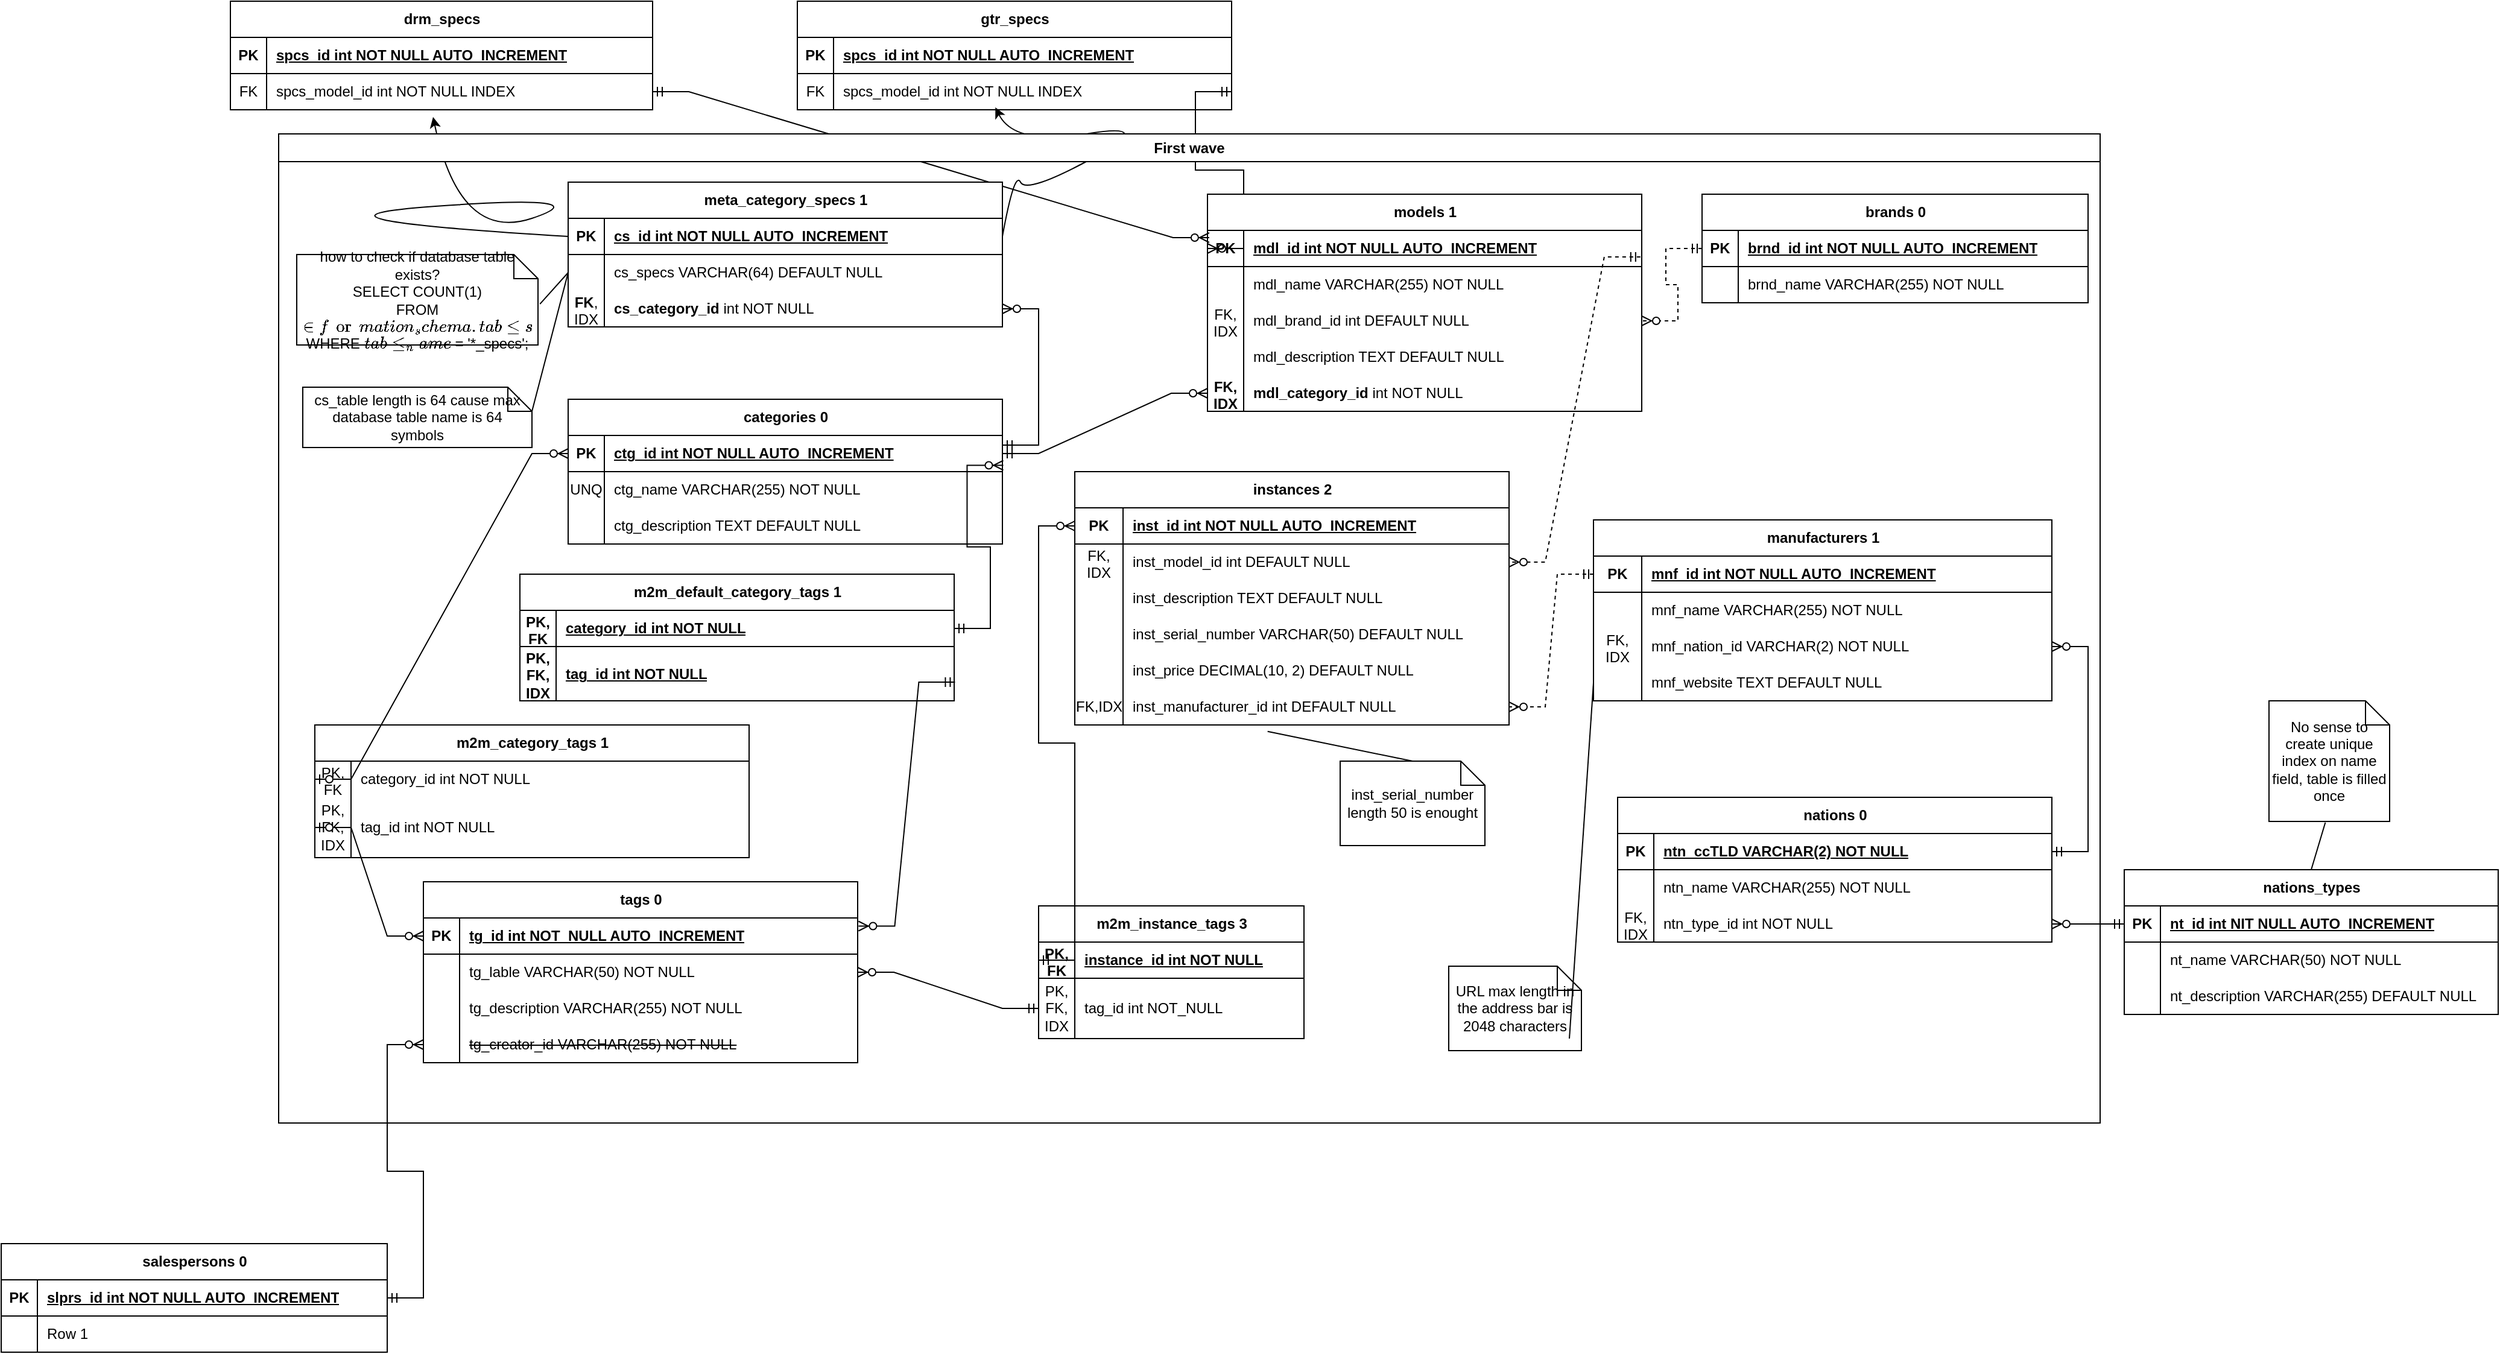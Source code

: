 <mxfile version="24.0.1" type="github">
  <diagram id="R2lEEEUBdFMjLlhIrx00" name="Page-1">
    <mxGraphModel dx="3669" dy="1993" grid="1" gridSize="10" guides="1" tooltips="1" connect="1" arrows="1" fold="1" page="1" pageScale="1" pageWidth="850" pageHeight="1100" math="0" shadow="0" extFonts="Permanent Marker^https://fonts.googleapis.com/css?family=Permanent+Marker">
      <root>
        <mxCell id="0" />
        <mxCell id="1" parent="0" />
        <mxCell id="geHbLHgJnNoxSJYk0Jwc-87" value="drm_specs" style="shape=table;startSize=30;container=1;collapsible=1;childLayout=tableLayout;fixedRows=1;rowLines=0;fontStyle=1;align=center;resizeLast=1;html=1;" parent="1" vertex="1">
          <mxGeometry x="-690" y="-30" width="350" height="90" as="geometry" />
        </mxCell>
        <mxCell id="geHbLHgJnNoxSJYk0Jwc-88" value="" style="shape=tableRow;horizontal=0;startSize=0;swimlaneHead=0;swimlaneBody=0;fillColor=none;collapsible=0;dropTarget=0;points=[[0,0.5],[1,0.5]];portConstraint=eastwest;top=0;left=0;right=0;bottom=1;" parent="geHbLHgJnNoxSJYk0Jwc-87" vertex="1">
          <mxGeometry y="30" width="350" height="30" as="geometry" />
        </mxCell>
        <mxCell id="geHbLHgJnNoxSJYk0Jwc-89" value="PK" style="shape=partialRectangle;connectable=0;fillColor=none;top=0;left=0;bottom=0;right=0;fontStyle=1;overflow=hidden;whiteSpace=wrap;html=1;" parent="geHbLHgJnNoxSJYk0Jwc-88" vertex="1">
          <mxGeometry width="30" height="30" as="geometry">
            <mxRectangle width="30" height="30" as="alternateBounds" />
          </mxGeometry>
        </mxCell>
        <mxCell id="geHbLHgJnNoxSJYk0Jwc-90" value="spcs_id int NOT NULL AUTO_INCREMENT" style="shape=partialRectangle;connectable=0;fillColor=none;top=0;left=0;bottom=0;right=0;align=left;spacingLeft=6;fontStyle=5;overflow=hidden;whiteSpace=wrap;html=1;" parent="geHbLHgJnNoxSJYk0Jwc-88" vertex="1">
          <mxGeometry x="30" width="320" height="30" as="geometry">
            <mxRectangle width="320" height="30" as="alternateBounds" />
          </mxGeometry>
        </mxCell>
        <mxCell id="geHbLHgJnNoxSJYk0Jwc-91" value="" style="shape=tableRow;horizontal=0;startSize=0;swimlaneHead=0;swimlaneBody=0;fillColor=none;collapsible=0;dropTarget=0;points=[[0,0.5],[1,0.5]];portConstraint=eastwest;top=0;left=0;right=0;bottom=0;" parent="geHbLHgJnNoxSJYk0Jwc-87" vertex="1">
          <mxGeometry y="60" width="350" height="30" as="geometry" />
        </mxCell>
        <mxCell id="geHbLHgJnNoxSJYk0Jwc-92" value="FK" style="shape=partialRectangle;connectable=0;fillColor=none;top=0;left=0;bottom=0;right=0;editable=1;overflow=hidden;whiteSpace=wrap;html=1;" parent="geHbLHgJnNoxSJYk0Jwc-91" vertex="1">
          <mxGeometry width="30" height="30" as="geometry">
            <mxRectangle width="30" height="30" as="alternateBounds" />
          </mxGeometry>
        </mxCell>
        <mxCell id="geHbLHgJnNoxSJYk0Jwc-93" value="spcs_model_id int NOT NULL INDEX" style="shape=partialRectangle;connectable=0;fillColor=none;top=0;left=0;bottom=0;right=0;align=left;spacingLeft=6;overflow=hidden;whiteSpace=wrap;html=1;" parent="geHbLHgJnNoxSJYk0Jwc-91" vertex="1">
          <mxGeometry x="30" width="320" height="30" as="geometry">
            <mxRectangle width="320" height="30" as="alternateBounds" />
          </mxGeometry>
        </mxCell>
        <mxCell id="geHbLHgJnNoxSJYk0Jwc-207" value="gtr_specs" style="shape=table;startSize=30;container=1;collapsible=1;childLayout=tableLayout;fixedRows=1;rowLines=0;fontStyle=1;align=center;resizeLast=1;html=1;" parent="1" vertex="1">
          <mxGeometry x="-220" y="-30" width="360" height="90" as="geometry" />
        </mxCell>
        <mxCell id="geHbLHgJnNoxSJYk0Jwc-208" value="" style="shape=tableRow;horizontal=0;startSize=0;swimlaneHead=0;swimlaneBody=0;fillColor=none;collapsible=0;dropTarget=0;points=[[0,0.5],[1,0.5]];portConstraint=eastwest;top=0;left=0;right=0;bottom=1;" parent="geHbLHgJnNoxSJYk0Jwc-207" vertex="1">
          <mxGeometry y="30" width="360" height="30" as="geometry" />
        </mxCell>
        <mxCell id="geHbLHgJnNoxSJYk0Jwc-209" value="PK" style="shape=partialRectangle;connectable=0;fillColor=none;top=0;left=0;bottom=0;right=0;fontStyle=1;overflow=hidden;whiteSpace=wrap;html=1;" parent="geHbLHgJnNoxSJYk0Jwc-208" vertex="1">
          <mxGeometry width="30" height="30" as="geometry">
            <mxRectangle width="30" height="30" as="alternateBounds" />
          </mxGeometry>
        </mxCell>
        <mxCell id="geHbLHgJnNoxSJYk0Jwc-210" value="spcs_id int NOT NULL AUTO_INCREMENT" style="shape=partialRectangle;connectable=0;fillColor=none;top=0;left=0;bottom=0;right=0;align=left;spacingLeft=6;fontStyle=5;overflow=hidden;whiteSpace=wrap;html=1;" parent="geHbLHgJnNoxSJYk0Jwc-208" vertex="1">
          <mxGeometry x="30" width="330" height="30" as="geometry">
            <mxRectangle width="330" height="30" as="alternateBounds" />
          </mxGeometry>
        </mxCell>
        <mxCell id="geHbLHgJnNoxSJYk0Jwc-211" value="" style="shape=tableRow;horizontal=0;startSize=0;swimlaneHead=0;swimlaneBody=0;fillColor=none;collapsible=0;dropTarget=0;points=[[0,0.5],[1,0.5]];portConstraint=eastwest;top=0;left=0;right=0;bottom=0;" parent="geHbLHgJnNoxSJYk0Jwc-207" vertex="1">
          <mxGeometry y="60" width="360" height="30" as="geometry" />
        </mxCell>
        <mxCell id="geHbLHgJnNoxSJYk0Jwc-212" value="FK" style="shape=partialRectangle;connectable=0;fillColor=none;top=0;left=0;bottom=0;right=0;editable=1;overflow=hidden;whiteSpace=wrap;html=1;" parent="geHbLHgJnNoxSJYk0Jwc-211" vertex="1">
          <mxGeometry width="30" height="30" as="geometry">
            <mxRectangle width="30" height="30" as="alternateBounds" />
          </mxGeometry>
        </mxCell>
        <mxCell id="geHbLHgJnNoxSJYk0Jwc-213" value="spcs_model_id int NOT NULL INDEX" style="shape=partialRectangle;connectable=0;fillColor=none;top=0;left=0;bottom=0;right=0;align=left;spacingLeft=6;overflow=hidden;whiteSpace=wrap;html=1;" parent="geHbLHgJnNoxSJYk0Jwc-211" vertex="1">
          <mxGeometry x="30" width="330" height="30" as="geometry">
            <mxRectangle width="330" height="30" as="alternateBounds" />
          </mxGeometry>
        </mxCell>
        <mxCell id="geHbLHgJnNoxSJYk0Jwc-226" value="" style="edgeStyle=entityRelationEdgeStyle;fontSize=12;html=1;endArrow=ERzeroToMany;startArrow=ERmandOne;rounded=0;exitX=1;exitY=0.5;exitDx=0;exitDy=0;entryX=0;entryY=0.5;entryDx=0;entryDy=0;" parent="1" source="geHbLHgJnNoxSJYk0Jwc-211" target="uTU5A2QFwylP1xqzKWEk-15" edge="1">
          <mxGeometry width="100" height="100" relative="1" as="geometry">
            <mxPoint x="-70" y="100" as="sourcePoint" />
            <mxPoint x="40" y="280" as="targetPoint" />
          </mxGeometry>
        </mxCell>
        <mxCell id="geHbLHgJnNoxSJYk0Jwc-264" value="" style="curved=1;endArrow=classic;html=1;rounded=0;entryX=0.48;entryY=1.2;entryDx=0;entryDy=0;entryPerimeter=0;exitX=0;exitY=0.5;exitDx=0;exitDy=0;" parent="1" source="geHbLHgJnNoxSJYk0Jwc-181" target="geHbLHgJnNoxSJYk0Jwc-91" edge="1">
          <mxGeometry width="50" height="50" relative="1" as="geometry">
            <mxPoint x="-300" y="300" as="sourcePoint" />
            <mxPoint x="-250" y="250" as="targetPoint" />
            <Array as="points">
              <mxPoint x="-660" y="150" />
              <mxPoint x="-380" y="130" />
              <mxPoint x="-500" y="170" />
            </Array>
          </mxGeometry>
        </mxCell>
        <mxCell id="geHbLHgJnNoxSJYk0Jwc-269" value="" style="curved=1;endArrow=classic;html=1;rounded=0;entryX=0.456;entryY=0.933;entryDx=0;entryDy=0;entryPerimeter=0;exitX=1;exitY=0.5;exitDx=0;exitDy=0;" parent="1" source="geHbLHgJnNoxSJYk0Jwc-181" target="geHbLHgJnNoxSJYk0Jwc-211" edge="1">
          <mxGeometry width="50" height="50" relative="1" as="geometry">
            <mxPoint x="-300" y="300" as="sourcePoint" />
            <mxPoint x="-250" y="250" as="targetPoint" />
            <Array as="points">
              <mxPoint x="-40" y="110" />
              <mxPoint x="-30" y="130" />
              <mxPoint x="80" y="70" />
              <mxPoint x="-40" y="90" />
            </Array>
          </mxGeometry>
        </mxCell>
        <mxCell id="geHbLHgJnNoxSJYk0Jwc-284" value="" style="edgeStyle=entityRelationEdgeStyle;fontSize=12;html=1;endArrow=ERzeroToMany;startArrow=ERmandOne;rounded=0;exitX=1;exitY=0.5;exitDx=0;exitDy=0;entryX=0.004;entryY=0.2;entryDx=0;entryDy=0;entryPerimeter=0;" parent="1" source="geHbLHgJnNoxSJYk0Jwc-91" target="uTU5A2QFwylP1xqzKWEk-15" edge="1">
          <mxGeometry width="100" height="100" relative="1" as="geometry">
            <mxPoint x="-500" y="430" as="sourcePoint" />
            <mxPoint x="40" y="220" as="targetPoint" />
            <Array as="points">
              <mxPoint x="-420" y="130" />
            </Array>
          </mxGeometry>
        </mxCell>
        <mxCell id="1ab6jVdE0hVZrRfoOXO--7" value="salespersons 0" style="shape=table;startSize=30;container=1;collapsible=1;childLayout=tableLayout;fixedRows=1;rowLines=0;fontStyle=1;align=center;resizeLast=1;html=1;" parent="1" vertex="1">
          <mxGeometry x="-880" y="1000" width="320" height="90" as="geometry" />
        </mxCell>
        <mxCell id="1ab6jVdE0hVZrRfoOXO--8" value="" style="shape=tableRow;horizontal=0;startSize=0;swimlaneHead=0;swimlaneBody=0;fillColor=none;collapsible=0;dropTarget=0;points=[[0,0.5],[1,0.5]];portConstraint=eastwest;top=0;left=0;right=0;bottom=1;" parent="1ab6jVdE0hVZrRfoOXO--7" vertex="1">
          <mxGeometry y="30" width="320" height="30" as="geometry" />
        </mxCell>
        <mxCell id="1ab6jVdE0hVZrRfoOXO--9" value="PK" style="shape=partialRectangle;connectable=0;fillColor=none;top=0;left=0;bottom=0;right=0;fontStyle=1;overflow=hidden;whiteSpace=wrap;html=1;" parent="1ab6jVdE0hVZrRfoOXO--8" vertex="1">
          <mxGeometry width="30" height="30" as="geometry">
            <mxRectangle width="30" height="30" as="alternateBounds" />
          </mxGeometry>
        </mxCell>
        <mxCell id="1ab6jVdE0hVZrRfoOXO--10" value="slprs_id int NOT NULL AUTO_INCREMENT" style="shape=partialRectangle;connectable=0;fillColor=none;top=0;left=0;bottom=0;right=0;align=left;spacingLeft=6;fontStyle=5;overflow=hidden;whiteSpace=wrap;html=1;" parent="1ab6jVdE0hVZrRfoOXO--8" vertex="1">
          <mxGeometry x="30" width="290" height="30" as="geometry">
            <mxRectangle width="290" height="30" as="alternateBounds" />
          </mxGeometry>
        </mxCell>
        <mxCell id="1ab6jVdE0hVZrRfoOXO--11" value="" style="shape=tableRow;horizontal=0;startSize=0;swimlaneHead=0;swimlaneBody=0;fillColor=none;collapsible=0;dropTarget=0;points=[[0,0.5],[1,0.5]];portConstraint=eastwest;top=0;left=0;right=0;bottom=0;" parent="1ab6jVdE0hVZrRfoOXO--7" vertex="1">
          <mxGeometry y="60" width="320" height="30" as="geometry" />
        </mxCell>
        <mxCell id="1ab6jVdE0hVZrRfoOXO--12" value="" style="shape=partialRectangle;connectable=0;fillColor=none;top=0;left=0;bottom=0;right=0;editable=1;overflow=hidden;whiteSpace=wrap;html=1;" parent="1ab6jVdE0hVZrRfoOXO--11" vertex="1">
          <mxGeometry width="30" height="30" as="geometry">
            <mxRectangle width="30" height="30" as="alternateBounds" />
          </mxGeometry>
        </mxCell>
        <mxCell id="1ab6jVdE0hVZrRfoOXO--13" value="Row 1" style="shape=partialRectangle;connectable=0;fillColor=none;top=0;left=0;bottom=0;right=0;align=left;spacingLeft=6;overflow=hidden;whiteSpace=wrap;html=1;" parent="1ab6jVdE0hVZrRfoOXO--11" vertex="1">
          <mxGeometry x="30" width="290" height="30" as="geometry">
            <mxRectangle width="290" height="30" as="alternateBounds" />
          </mxGeometry>
        </mxCell>
        <mxCell id="1ab6jVdE0hVZrRfoOXO--23" value="" style="edgeStyle=entityRelationEdgeStyle;fontSize=12;html=1;endArrow=ERzeroToMany;startArrow=ERmandOne;rounded=0;exitX=1;exitY=0.5;exitDx=0;exitDy=0;entryX=0;entryY=0.5;entryDx=0;entryDy=0;" parent="1" source="1ab6jVdE0hVZrRfoOXO--8" target="1ab6jVdE0hVZrRfoOXO--20" edge="1">
          <mxGeometry width="100" height="100" relative="1" as="geometry">
            <mxPoint x="-320" y="750" as="sourcePoint" />
            <mxPoint x="-220" y="650" as="targetPoint" />
          </mxGeometry>
        </mxCell>
        <mxCell id="A4IJiEHoLnzKlmpq4-gW-2" value="First wave" style="swimlane;whiteSpace=wrap;html=1;" parent="1" vertex="1">
          <mxGeometry x="-650" y="80" width="1510" height="820" as="geometry" />
        </mxCell>
        <mxCell id="geHbLHgJnNoxSJYk0Jwc-108" value="instances 2" style="shape=table;startSize=30;container=1;collapsible=1;childLayout=tableLayout;fixedRows=1;rowLines=0;fontStyle=1;align=center;resizeLast=1;html=1;" parent="A4IJiEHoLnzKlmpq4-gW-2" vertex="1">
          <mxGeometry x="660" y="280" width="360" height="210" as="geometry" />
        </mxCell>
        <mxCell id="geHbLHgJnNoxSJYk0Jwc-109" value="" style="shape=tableRow;horizontal=0;startSize=0;swimlaneHead=0;swimlaneBody=0;fillColor=none;collapsible=0;dropTarget=0;points=[[0,0.5],[1,0.5]];portConstraint=eastwest;top=0;left=0;right=0;bottom=1;" parent="geHbLHgJnNoxSJYk0Jwc-108" vertex="1">
          <mxGeometry y="30" width="360" height="30" as="geometry" />
        </mxCell>
        <mxCell id="geHbLHgJnNoxSJYk0Jwc-110" value="PK" style="shape=partialRectangle;connectable=0;fillColor=none;top=0;left=0;bottom=0;right=0;fontStyle=1;overflow=hidden;whiteSpace=wrap;html=1;" parent="geHbLHgJnNoxSJYk0Jwc-109" vertex="1">
          <mxGeometry width="40" height="30" as="geometry">
            <mxRectangle width="40" height="30" as="alternateBounds" />
          </mxGeometry>
        </mxCell>
        <mxCell id="geHbLHgJnNoxSJYk0Jwc-111" value="inst_id int NOT NULL AUTO_INCREMENT" style="shape=partialRectangle;connectable=0;fillColor=none;top=0;left=0;bottom=0;right=0;align=left;spacingLeft=6;fontStyle=5;overflow=hidden;whiteSpace=wrap;html=1;" parent="geHbLHgJnNoxSJYk0Jwc-109" vertex="1">
          <mxGeometry x="40" width="320" height="30" as="geometry">
            <mxRectangle width="320" height="30" as="alternateBounds" />
          </mxGeometry>
        </mxCell>
        <mxCell id="geHbLHgJnNoxSJYk0Jwc-112" value="" style="shape=tableRow;horizontal=0;startSize=0;swimlaneHead=0;swimlaneBody=0;fillColor=none;collapsible=0;dropTarget=0;points=[[0,0.5],[1,0.5]];portConstraint=eastwest;top=0;left=0;right=0;bottom=0;" parent="geHbLHgJnNoxSJYk0Jwc-108" vertex="1">
          <mxGeometry y="60" width="360" height="30" as="geometry" />
        </mxCell>
        <mxCell id="geHbLHgJnNoxSJYk0Jwc-113" value="FK, IDX" style="shape=partialRectangle;connectable=0;fillColor=none;top=0;left=0;bottom=0;right=0;editable=1;overflow=hidden;whiteSpace=wrap;html=1;" parent="geHbLHgJnNoxSJYk0Jwc-112" vertex="1">
          <mxGeometry width="40" height="30" as="geometry">
            <mxRectangle width="40" height="30" as="alternateBounds" />
          </mxGeometry>
        </mxCell>
        <mxCell id="geHbLHgJnNoxSJYk0Jwc-114" value="inst_model_id int DEFAULT NULL" style="shape=partialRectangle;connectable=0;fillColor=none;top=0;left=0;bottom=0;right=0;align=left;spacingLeft=6;overflow=hidden;whiteSpace=wrap;html=1;" parent="geHbLHgJnNoxSJYk0Jwc-112" vertex="1">
          <mxGeometry x="40" width="320" height="30" as="geometry">
            <mxRectangle width="320" height="30" as="alternateBounds" />
          </mxGeometry>
        </mxCell>
        <mxCell id="geHbLHgJnNoxSJYk0Jwc-115" value="" style="shape=tableRow;horizontal=0;startSize=0;swimlaneHead=0;swimlaneBody=0;fillColor=none;collapsible=0;dropTarget=0;points=[[0,0.5],[1,0.5]];portConstraint=eastwest;top=0;left=0;right=0;bottom=0;" parent="geHbLHgJnNoxSJYk0Jwc-108" vertex="1">
          <mxGeometry y="90" width="360" height="30" as="geometry" />
        </mxCell>
        <mxCell id="geHbLHgJnNoxSJYk0Jwc-116" value="" style="shape=partialRectangle;connectable=0;fillColor=none;top=0;left=0;bottom=0;right=0;editable=1;overflow=hidden;whiteSpace=wrap;html=1;" parent="geHbLHgJnNoxSJYk0Jwc-115" vertex="1">
          <mxGeometry width="40" height="30" as="geometry">
            <mxRectangle width="40" height="30" as="alternateBounds" />
          </mxGeometry>
        </mxCell>
        <mxCell id="geHbLHgJnNoxSJYk0Jwc-117" value="inst_description TEXT DEFAULT NULL" style="shape=partialRectangle;connectable=0;fillColor=none;top=0;left=0;bottom=0;right=0;align=left;spacingLeft=6;overflow=hidden;whiteSpace=wrap;html=1;" parent="geHbLHgJnNoxSJYk0Jwc-115" vertex="1">
          <mxGeometry x="40" width="320" height="30" as="geometry">
            <mxRectangle width="320" height="30" as="alternateBounds" />
          </mxGeometry>
        </mxCell>
        <mxCell id="geHbLHgJnNoxSJYk0Jwc-126" value="" style="shape=tableRow;horizontal=0;startSize=0;swimlaneHead=0;swimlaneBody=0;fillColor=none;collapsible=0;dropTarget=0;points=[[0,0.5],[1,0.5]];portConstraint=eastwest;top=0;left=0;right=0;bottom=0;" parent="geHbLHgJnNoxSJYk0Jwc-108" vertex="1">
          <mxGeometry y="120" width="360" height="30" as="geometry" />
        </mxCell>
        <mxCell id="geHbLHgJnNoxSJYk0Jwc-127" value="" style="shape=partialRectangle;connectable=0;fillColor=none;top=0;left=0;bottom=0;right=0;editable=1;overflow=hidden;whiteSpace=wrap;html=1;" parent="geHbLHgJnNoxSJYk0Jwc-126" vertex="1">
          <mxGeometry width="40" height="30" as="geometry">
            <mxRectangle width="40" height="30" as="alternateBounds" />
          </mxGeometry>
        </mxCell>
        <mxCell id="geHbLHgJnNoxSJYk0Jwc-128" value="inst_serial_number VARCHAR(50) DEFAULT NULL" style="shape=partialRectangle;connectable=0;fillColor=none;top=0;left=0;bottom=0;right=0;align=left;spacingLeft=6;overflow=hidden;whiteSpace=wrap;html=1;" parent="geHbLHgJnNoxSJYk0Jwc-126" vertex="1">
          <mxGeometry x="40" width="320" height="30" as="geometry">
            <mxRectangle width="320" height="30" as="alternateBounds" />
          </mxGeometry>
        </mxCell>
        <mxCell id="geHbLHgJnNoxSJYk0Jwc-245" value="" style="shape=tableRow;horizontal=0;startSize=0;swimlaneHead=0;swimlaneBody=0;fillColor=none;collapsible=0;dropTarget=0;points=[[0,0.5],[1,0.5]];portConstraint=eastwest;top=0;left=0;right=0;bottom=0;" parent="geHbLHgJnNoxSJYk0Jwc-108" vertex="1">
          <mxGeometry y="150" width="360" height="30" as="geometry" />
        </mxCell>
        <mxCell id="geHbLHgJnNoxSJYk0Jwc-246" value="" style="shape=partialRectangle;connectable=0;fillColor=none;top=0;left=0;bottom=0;right=0;editable=1;overflow=hidden;whiteSpace=wrap;html=1;" parent="geHbLHgJnNoxSJYk0Jwc-245" vertex="1">
          <mxGeometry width="40" height="30" as="geometry">
            <mxRectangle width="40" height="30" as="alternateBounds" />
          </mxGeometry>
        </mxCell>
        <mxCell id="geHbLHgJnNoxSJYk0Jwc-247" value="inst_price DECIMAL(10, 2) DEFAULT NULL" style="shape=partialRectangle;connectable=0;fillColor=none;top=0;left=0;bottom=0;right=0;align=left;spacingLeft=6;overflow=hidden;whiteSpace=wrap;html=1;" parent="geHbLHgJnNoxSJYk0Jwc-245" vertex="1">
          <mxGeometry x="40" width="320" height="30" as="geometry">
            <mxRectangle width="320" height="30" as="alternateBounds" />
          </mxGeometry>
        </mxCell>
        <mxCell id="geHbLHgJnNoxSJYk0Jwc-275" value="" style="shape=tableRow;horizontal=0;startSize=0;swimlaneHead=0;swimlaneBody=0;fillColor=none;collapsible=0;dropTarget=0;points=[[0,0.5],[1,0.5]];portConstraint=eastwest;top=0;left=0;right=0;bottom=0;" parent="geHbLHgJnNoxSJYk0Jwc-108" vertex="1">
          <mxGeometry y="180" width="360" height="30" as="geometry" />
        </mxCell>
        <mxCell id="geHbLHgJnNoxSJYk0Jwc-276" value="FK,IDX" style="shape=partialRectangle;connectable=0;fillColor=none;top=0;left=0;bottom=0;right=0;editable=1;overflow=hidden;whiteSpace=wrap;html=1;" parent="geHbLHgJnNoxSJYk0Jwc-275" vertex="1">
          <mxGeometry width="40" height="30" as="geometry">
            <mxRectangle width="40" height="30" as="alternateBounds" />
          </mxGeometry>
        </mxCell>
        <mxCell id="geHbLHgJnNoxSJYk0Jwc-277" value="inst_manufacturer_id int DEFAULT NULL" style="shape=partialRectangle;connectable=0;fillColor=none;top=0;left=0;bottom=0;right=0;align=left;spacingLeft=6;overflow=hidden;whiteSpace=wrap;html=1;" parent="geHbLHgJnNoxSJYk0Jwc-275" vertex="1">
          <mxGeometry x="40" width="320" height="30" as="geometry">
            <mxRectangle width="320" height="30" as="alternateBounds" />
          </mxGeometry>
        </mxCell>
        <mxCell id="zEMKtuR8H-E7qVrc66Bj-1" value="manufacturers 1" style="shape=table;startSize=30;container=1;collapsible=1;childLayout=tableLayout;fixedRows=1;rowLines=0;fontStyle=1;align=center;resizeLast=1;html=1;" parent="A4IJiEHoLnzKlmpq4-gW-2" vertex="1">
          <mxGeometry x="1090" y="320" width="380" height="150" as="geometry" />
        </mxCell>
        <mxCell id="zEMKtuR8H-E7qVrc66Bj-2" value="" style="shape=tableRow;horizontal=0;startSize=0;swimlaneHead=0;swimlaneBody=0;fillColor=none;collapsible=0;dropTarget=0;points=[[0,0.5],[1,0.5]];portConstraint=eastwest;top=0;left=0;right=0;bottom=1;" parent="zEMKtuR8H-E7qVrc66Bj-1" vertex="1">
          <mxGeometry y="30" width="380" height="30" as="geometry" />
        </mxCell>
        <mxCell id="zEMKtuR8H-E7qVrc66Bj-3" value="PK" style="shape=partialRectangle;connectable=0;fillColor=none;top=0;left=0;bottom=0;right=0;fontStyle=1;overflow=hidden;whiteSpace=wrap;html=1;" parent="zEMKtuR8H-E7qVrc66Bj-2" vertex="1">
          <mxGeometry width="40" height="30" as="geometry">
            <mxRectangle width="40" height="30" as="alternateBounds" />
          </mxGeometry>
        </mxCell>
        <mxCell id="zEMKtuR8H-E7qVrc66Bj-4" value="mnf_id int NOT NULL AUTO_INCREMENT" style="shape=partialRectangle;connectable=0;fillColor=none;top=0;left=0;bottom=0;right=0;align=left;spacingLeft=6;fontStyle=5;overflow=hidden;whiteSpace=wrap;html=1;" parent="zEMKtuR8H-E7qVrc66Bj-2" vertex="1">
          <mxGeometry x="40" width="340" height="30" as="geometry">
            <mxRectangle width="340" height="30" as="alternateBounds" />
          </mxGeometry>
        </mxCell>
        <mxCell id="zEMKtuR8H-E7qVrc66Bj-5" value="" style="shape=tableRow;horizontal=0;startSize=0;swimlaneHead=0;swimlaneBody=0;fillColor=none;collapsible=0;dropTarget=0;points=[[0,0.5],[1,0.5]];portConstraint=eastwest;top=0;left=0;right=0;bottom=0;" parent="zEMKtuR8H-E7qVrc66Bj-1" vertex="1">
          <mxGeometry y="60" width="380" height="30" as="geometry" />
        </mxCell>
        <mxCell id="zEMKtuR8H-E7qVrc66Bj-6" value="" style="shape=partialRectangle;connectable=0;fillColor=none;top=0;left=0;bottom=0;right=0;editable=1;overflow=hidden;whiteSpace=wrap;html=1;" parent="zEMKtuR8H-E7qVrc66Bj-5" vertex="1">
          <mxGeometry width="40" height="30" as="geometry">
            <mxRectangle width="40" height="30" as="alternateBounds" />
          </mxGeometry>
        </mxCell>
        <mxCell id="zEMKtuR8H-E7qVrc66Bj-7" value="mnf_name VARCHAR(255) NOT NULL" style="shape=partialRectangle;connectable=0;fillColor=none;top=0;left=0;bottom=0;right=0;align=left;spacingLeft=6;overflow=hidden;whiteSpace=wrap;html=1;" parent="zEMKtuR8H-E7qVrc66Bj-5" vertex="1">
          <mxGeometry x="40" width="340" height="30" as="geometry">
            <mxRectangle width="340" height="30" as="alternateBounds" />
          </mxGeometry>
        </mxCell>
        <mxCell id="zEMKtuR8H-E7qVrc66Bj-8" value="" style="shape=tableRow;horizontal=0;startSize=0;swimlaneHead=0;swimlaneBody=0;fillColor=none;collapsible=0;dropTarget=0;points=[[0,0.5],[1,0.5]];portConstraint=eastwest;top=0;left=0;right=0;bottom=0;" parent="zEMKtuR8H-E7qVrc66Bj-1" vertex="1">
          <mxGeometry y="90" width="380" height="30" as="geometry" />
        </mxCell>
        <mxCell id="zEMKtuR8H-E7qVrc66Bj-9" value="FK, IDX" style="shape=partialRectangle;connectable=0;fillColor=none;top=0;left=0;bottom=0;right=0;editable=1;overflow=hidden;whiteSpace=wrap;html=1;" parent="zEMKtuR8H-E7qVrc66Bj-8" vertex="1">
          <mxGeometry width="40" height="30" as="geometry">
            <mxRectangle width="40" height="30" as="alternateBounds" />
          </mxGeometry>
        </mxCell>
        <mxCell id="zEMKtuR8H-E7qVrc66Bj-10" value="mnf_nation_id VARCHAR(2) NOT NULL" style="shape=partialRectangle;connectable=0;fillColor=none;top=0;left=0;bottom=0;right=0;align=left;spacingLeft=6;overflow=hidden;whiteSpace=wrap;html=1;" parent="zEMKtuR8H-E7qVrc66Bj-8" vertex="1">
          <mxGeometry x="40" width="340" height="30" as="geometry">
            <mxRectangle width="340" height="30" as="alternateBounds" />
          </mxGeometry>
        </mxCell>
        <mxCell id="geHbLHgJnNoxSJYk0Jwc-3" value="" style="shape=tableRow;horizontal=0;startSize=0;swimlaneHead=0;swimlaneBody=0;fillColor=none;collapsible=0;dropTarget=0;points=[[0,0.5],[1,0.5]];portConstraint=eastwest;top=0;left=0;right=0;bottom=0;" parent="zEMKtuR8H-E7qVrc66Bj-1" vertex="1">
          <mxGeometry y="120" width="380" height="30" as="geometry" />
        </mxCell>
        <mxCell id="geHbLHgJnNoxSJYk0Jwc-4" value="" style="shape=partialRectangle;connectable=0;fillColor=none;top=0;left=0;bottom=0;right=0;editable=1;overflow=hidden;whiteSpace=wrap;html=1;" parent="geHbLHgJnNoxSJYk0Jwc-3" vertex="1">
          <mxGeometry width="40" height="30" as="geometry">
            <mxRectangle width="40" height="30" as="alternateBounds" />
          </mxGeometry>
        </mxCell>
        <mxCell id="geHbLHgJnNoxSJYk0Jwc-5" value="mnf_website TEXT DEFAULT NULL" style="shape=partialRectangle;connectable=0;fillColor=none;top=0;left=0;bottom=0;right=0;align=left;spacingLeft=6;overflow=hidden;whiteSpace=wrap;html=1;" parent="geHbLHgJnNoxSJYk0Jwc-3" vertex="1">
          <mxGeometry x="40" width="340" height="30" as="geometry">
            <mxRectangle width="340" height="30" as="alternateBounds" />
          </mxGeometry>
        </mxCell>
        <mxCell id="zEMKtuR8H-E7qVrc66Bj-15" value="" style="edgeStyle=entityRelationEdgeStyle;fontSize=12;html=1;endArrow=ERzeroToMany;startArrow=ERmandOne;rounded=0;entryX=1;entryY=0.5;entryDx=0;entryDy=0;dashed=1;" parent="A4IJiEHoLnzKlmpq4-gW-2" source="zEMKtuR8H-E7qVrc66Bj-2" target="geHbLHgJnNoxSJYk0Jwc-275" edge="1">
          <mxGeometry width="100" height="100" relative="1" as="geometry">
            <mxPoint x="1120" y="290" as="sourcePoint" />
            <mxPoint x="1220" y="190" as="targetPoint" />
            <Array as="points">
              <mxPoint x="1170" y="300" />
              <mxPoint x="1120" y="700" />
            </Array>
          </mxGeometry>
        </mxCell>
        <mxCell id="zEMKtuR8H-E7qVrc66Bj-16" value="nations 0" style="shape=table;startSize=30;container=1;collapsible=1;childLayout=tableLayout;fixedRows=1;rowLines=0;fontStyle=1;align=center;resizeLast=1;html=1;" parent="A4IJiEHoLnzKlmpq4-gW-2" vertex="1">
          <mxGeometry x="1110" y="550" width="360" height="120" as="geometry" />
        </mxCell>
        <mxCell id="zEMKtuR8H-E7qVrc66Bj-17" value="" style="shape=tableRow;horizontal=0;startSize=0;swimlaneHead=0;swimlaneBody=0;fillColor=none;collapsible=0;dropTarget=0;points=[[0,0.5],[1,0.5]];portConstraint=eastwest;top=0;left=0;right=0;bottom=1;" parent="zEMKtuR8H-E7qVrc66Bj-16" vertex="1">
          <mxGeometry y="30" width="360" height="30" as="geometry" />
        </mxCell>
        <mxCell id="zEMKtuR8H-E7qVrc66Bj-18" value="PK" style="shape=partialRectangle;connectable=0;fillColor=none;top=0;left=0;bottom=0;right=0;fontStyle=1;overflow=hidden;whiteSpace=wrap;html=1;" parent="zEMKtuR8H-E7qVrc66Bj-17" vertex="1">
          <mxGeometry width="30" height="30" as="geometry">
            <mxRectangle width="30" height="30" as="alternateBounds" />
          </mxGeometry>
        </mxCell>
        <mxCell id="zEMKtuR8H-E7qVrc66Bj-19" value="ntn_ccTLD VARCHAR(2) NOT NULL" style="shape=partialRectangle;connectable=0;fillColor=none;top=0;left=0;bottom=0;right=0;align=left;spacingLeft=6;fontStyle=5;overflow=hidden;whiteSpace=wrap;html=1;" parent="zEMKtuR8H-E7qVrc66Bj-17" vertex="1">
          <mxGeometry x="30" width="330" height="30" as="geometry">
            <mxRectangle width="330" height="30" as="alternateBounds" />
          </mxGeometry>
        </mxCell>
        <mxCell id="zEMKtuR8H-E7qVrc66Bj-20" value="" style="shape=tableRow;horizontal=0;startSize=0;swimlaneHead=0;swimlaneBody=0;fillColor=none;collapsible=0;dropTarget=0;points=[[0,0.5],[1,0.5]];portConstraint=eastwest;top=0;left=0;right=0;bottom=0;" parent="zEMKtuR8H-E7qVrc66Bj-16" vertex="1">
          <mxGeometry y="60" width="360" height="30" as="geometry" />
        </mxCell>
        <mxCell id="zEMKtuR8H-E7qVrc66Bj-21" value="" style="shape=partialRectangle;connectable=0;fillColor=none;top=0;left=0;bottom=0;right=0;editable=1;overflow=hidden;whiteSpace=wrap;html=1;" parent="zEMKtuR8H-E7qVrc66Bj-20" vertex="1">
          <mxGeometry width="30" height="30" as="geometry">
            <mxRectangle width="30" height="30" as="alternateBounds" />
          </mxGeometry>
        </mxCell>
        <mxCell id="zEMKtuR8H-E7qVrc66Bj-22" value="ntn_name VARCHAR(255) NOT NULL" style="shape=partialRectangle;connectable=0;fillColor=none;top=0;left=0;bottom=0;right=0;align=left;spacingLeft=6;overflow=hidden;whiteSpace=wrap;html=1;" parent="zEMKtuR8H-E7qVrc66Bj-20" vertex="1">
          <mxGeometry x="30" width="330" height="30" as="geometry">
            <mxRectangle width="330" height="30" as="alternateBounds" />
          </mxGeometry>
        </mxCell>
        <mxCell id="geHbLHgJnNoxSJYk0Jwc-6" value="" style="shape=tableRow;horizontal=0;startSize=0;swimlaneHead=0;swimlaneBody=0;fillColor=none;collapsible=0;dropTarget=0;points=[[0,0.5],[1,0.5]];portConstraint=eastwest;top=0;left=0;right=0;bottom=0;" parent="zEMKtuR8H-E7qVrc66Bj-16" vertex="1">
          <mxGeometry y="90" width="360" height="30" as="geometry" />
        </mxCell>
        <mxCell id="geHbLHgJnNoxSJYk0Jwc-7" value="FK, IDX" style="shape=partialRectangle;connectable=0;fillColor=none;top=0;left=0;bottom=0;right=0;editable=1;overflow=hidden;whiteSpace=wrap;html=1;" parent="geHbLHgJnNoxSJYk0Jwc-6" vertex="1">
          <mxGeometry width="30" height="30" as="geometry">
            <mxRectangle width="30" height="30" as="alternateBounds" />
          </mxGeometry>
        </mxCell>
        <mxCell id="geHbLHgJnNoxSJYk0Jwc-8" value="ntn_type_id int NOT NULL" style="shape=partialRectangle;connectable=0;fillColor=none;top=0;left=0;bottom=0;right=0;align=left;spacingLeft=6;overflow=hidden;whiteSpace=wrap;html=1;" parent="geHbLHgJnNoxSJYk0Jwc-6" vertex="1">
          <mxGeometry x="30" width="330" height="30" as="geometry">
            <mxRectangle width="330" height="30" as="alternateBounds" />
          </mxGeometry>
        </mxCell>
        <mxCell id="geHbLHgJnNoxSJYk0Jwc-2" value="" style="edgeStyle=entityRelationEdgeStyle;fontSize=12;html=1;endArrow=ERzeroToMany;startArrow=ERmandOne;rounded=0;" parent="A4IJiEHoLnzKlmpq4-gW-2" source="zEMKtuR8H-E7qVrc66Bj-17" target="zEMKtuR8H-E7qVrc66Bj-8" edge="1">
          <mxGeometry width="100" height="100" relative="1" as="geometry">
            <mxPoint x="1070" y="830" as="sourcePoint" />
            <mxPoint x="1270" y="890" as="targetPoint" />
          </mxGeometry>
        </mxCell>
        <mxCell id="geHbLHgJnNoxSJYk0Jwc-290" value="URL max length in the address bar is 2048 characters" style="shape=note;size=20;whiteSpace=wrap;html=1;" parent="A4IJiEHoLnzKlmpq4-gW-2" vertex="1">
          <mxGeometry x="970" y="690" width="110" height="70" as="geometry" />
        </mxCell>
        <mxCell id="geHbLHgJnNoxSJYk0Jwc-291" value="" style="endArrow=none;html=1;rounded=0;exitX=0;exitY=0;exitDx=100;exitDy=60;exitPerimeter=0;entryX=0;entryY=0.5;entryDx=0;entryDy=0;" parent="A4IJiEHoLnzKlmpq4-gW-2" source="geHbLHgJnNoxSJYk0Jwc-290" target="geHbLHgJnNoxSJYk0Jwc-3" edge="1">
          <mxGeometry relative="1" as="geometry">
            <mxPoint x="1100" y="860" as="sourcePoint" />
            <mxPoint x="1260" y="860" as="targetPoint" />
          </mxGeometry>
        </mxCell>
        <mxCell id="uTU5A2QFwylP1xqzKWEk-14" value="models 1" style="shape=table;startSize=30;container=1;collapsible=1;childLayout=tableLayout;fixedRows=1;rowLines=0;fontStyle=1;align=center;resizeLast=1;html=1;" parent="A4IJiEHoLnzKlmpq4-gW-2" vertex="1">
          <mxGeometry x="770" y="50" width="360" height="180" as="geometry" />
        </mxCell>
        <mxCell id="uTU5A2QFwylP1xqzKWEk-15" value="" style="shape=tableRow;horizontal=0;startSize=0;swimlaneHead=0;swimlaneBody=0;fillColor=none;collapsible=0;dropTarget=0;points=[[0,0.5],[1,0.5]];portConstraint=eastwest;top=0;left=0;right=0;bottom=1;" parent="uTU5A2QFwylP1xqzKWEk-14" vertex="1">
          <mxGeometry y="30" width="360" height="30" as="geometry" />
        </mxCell>
        <mxCell id="uTU5A2QFwylP1xqzKWEk-16" value="PK" style="shape=partialRectangle;connectable=0;fillColor=none;top=0;left=0;bottom=0;right=0;fontStyle=1;overflow=hidden;whiteSpace=wrap;html=1;" parent="uTU5A2QFwylP1xqzKWEk-15" vertex="1">
          <mxGeometry width="30" height="30" as="geometry">
            <mxRectangle width="30" height="30" as="alternateBounds" />
          </mxGeometry>
        </mxCell>
        <mxCell id="uTU5A2QFwylP1xqzKWEk-17" value="mdl_id int NOT NULL AUTO_INCREMENT" style="shape=partialRectangle;connectable=0;fillColor=none;top=0;left=0;bottom=0;right=0;align=left;spacingLeft=6;fontStyle=5;overflow=hidden;whiteSpace=wrap;html=1;" parent="uTU5A2QFwylP1xqzKWEk-15" vertex="1">
          <mxGeometry x="30" width="330" height="30" as="geometry">
            <mxRectangle width="330" height="30" as="alternateBounds" />
          </mxGeometry>
        </mxCell>
        <mxCell id="uTU5A2QFwylP1xqzKWEk-18" value="" style="shape=tableRow;horizontal=0;startSize=0;swimlaneHead=0;swimlaneBody=0;fillColor=none;collapsible=0;dropTarget=0;points=[[0,0.5],[1,0.5]];portConstraint=eastwest;top=0;left=0;right=0;bottom=0;" parent="uTU5A2QFwylP1xqzKWEk-14" vertex="1">
          <mxGeometry y="60" width="360" height="30" as="geometry" />
        </mxCell>
        <mxCell id="uTU5A2QFwylP1xqzKWEk-19" value="" style="shape=partialRectangle;connectable=0;fillColor=none;top=0;left=0;bottom=0;right=0;editable=1;overflow=hidden;whiteSpace=wrap;html=1;" parent="uTU5A2QFwylP1xqzKWEk-18" vertex="1">
          <mxGeometry width="30" height="30" as="geometry">
            <mxRectangle width="30" height="30" as="alternateBounds" />
          </mxGeometry>
        </mxCell>
        <mxCell id="uTU5A2QFwylP1xqzKWEk-20" value="mdl_name VARCHAR(255) NOT NULL" style="shape=partialRectangle;connectable=0;fillColor=none;top=0;left=0;bottom=0;right=0;align=left;spacingLeft=6;overflow=hidden;whiteSpace=wrap;html=1;" parent="uTU5A2QFwylP1xqzKWEk-18" vertex="1">
          <mxGeometry x="30" width="330" height="30" as="geometry">
            <mxRectangle width="330" height="30" as="alternateBounds" />
          </mxGeometry>
        </mxCell>
        <mxCell id="uTU5A2QFwylP1xqzKWEk-21" value="" style="shape=tableRow;horizontal=0;startSize=0;swimlaneHead=0;swimlaneBody=0;fillColor=none;collapsible=0;dropTarget=0;points=[[0,0.5],[1,0.5]];portConstraint=eastwest;top=0;left=0;right=0;bottom=0;" parent="uTU5A2QFwylP1xqzKWEk-14" vertex="1">
          <mxGeometry y="90" width="360" height="30" as="geometry" />
        </mxCell>
        <mxCell id="uTU5A2QFwylP1xqzKWEk-22" value="FK,&lt;br&gt;IDX" style="shape=partialRectangle;connectable=0;fillColor=none;top=0;left=0;bottom=0;right=0;editable=1;overflow=hidden;whiteSpace=wrap;html=1;" parent="uTU5A2QFwylP1xqzKWEk-21" vertex="1">
          <mxGeometry width="30" height="30" as="geometry">
            <mxRectangle width="30" height="30" as="alternateBounds" />
          </mxGeometry>
        </mxCell>
        <mxCell id="uTU5A2QFwylP1xqzKWEk-23" value="mdl_brand_id int DEFAULT NULL" style="shape=partialRectangle;connectable=0;fillColor=none;top=0;left=0;bottom=0;right=0;align=left;spacingLeft=6;overflow=hidden;whiteSpace=wrap;html=1;" parent="uTU5A2QFwylP1xqzKWEk-21" vertex="1">
          <mxGeometry x="30" width="330" height="30" as="geometry">
            <mxRectangle width="330" height="30" as="alternateBounds" />
          </mxGeometry>
        </mxCell>
        <mxCell id="uTU5A2QFwylP1xqzKWEk-28" value="" style="shape=tableRow;horizontal=0;startSize=0;swimlaneHead=0;swimlaneBody=0;fillColor=none;collapsible=0;dropTarget=0;points=[[0,0.5],[1,0.5]];portConstraint=eastwest;top=0;left=0;right=0;bottom=0;" parent="uTU5A2QFwylP1xqzKWEk-14" vertex="1">
          <mxGeometry y="120" width="360" height="30" as="geometry" />
        </mxCell>
        <mxCell id="uTU5A2QFwylP1xqzKWEk-29" value="" style="shape=partialRectangle;connectable=0;fillColor=none;top=0;left=0;bottom=0;right=0;editable=1;overflow=hidden;whiteSpace=wrap;html=1;" parent="uTU5A2QFwylP1xqzKWEk-28" vertex="1">
          <mxGeometry width="30" height="30" as="geometry">
            <mxRectangle width="30" height="30" as="alternateBounds" />
          </mxGeometry>
        </mxCell>
        <mxCell id="uTU5A2QFwylP1xqzKWEk-30" value="mdl_description TEXT DEFAULT NULL" style="shape=partialRectangle;connectable=0;fillColor=none;top=0;left=0;bottom=0;right=0;align=left;spacingLeft=6;overflow=hidden;whiteSpace=wrap;html=1;" parent="uTU5A2QFwylP1xqzKWEk-28" vertex="1">
          <mxGeometry x="30" width="330" height="30" as="geometry">
            <mxRectangle width="330" height="30" as="alternateBounds" />
          </mxGeometry>
        </mxCell>
        <mxCell id="geHbLHgJnNoxSJYk0Jwc-100" value="" style="shape=tableRow;horizontal=0;startSize=0;swimlaneHead=0;swimlaneBody=0;fillColor=none;collapsible=0;dropTarget=0;points=[[0,0.5],[1,0.5]];portConstraint=eastwest;top=0;left=0;right=0;bottom=0;" parent="uTU5A2QFwylP1xqzKWEk-14" vertex="1">
          <mxGeometry y="150" width="360" height="30" as="geometry" />
        </mxCell>
        <mxCell id="geHbLHgJnNoxSJYk0Jwc-101" value="&lt;b&gt;FK,&lt;br&gt;IDX&lt;/b&gt;" style="shape=partialRectangle;connectable=0;fillColor=none;top=0;left=0;bottom=0;right=0;editable=1;overflow=hidden;whiteSpace=wrap;html=1;" parent="geHbLHgJnNoxSJYk0Jwc-100" vertex="1">
          <mxGeometry width="30" height="30" as="geometry">
            <mxRectangle width="30" height="30" as="alternateBounds" />
          </mxGeometry>
        </mxCell>
        <mxCell id="geHbLHgJnNoxSJYk0Jwc-102" value="&lt;b&gt;mdl_category_id&lt;/b&gt; int NOT NULL" style="shape=partialRectangle;connectable=0;fillColor=none;top=0;left=0;bottom=0;right=0;align=left;spacingLeft=6;overflow=hidden;whiteSpace=wrap;html=1;" parent="geHbLHgJnNoxSJYk0Jwc-100" vertex="1">
          <mxGeometry x="30" width="330" height="30" as="geometry">
            <mxRectangle width="330" height="30" as="alternateBounds" />
          </mxGeometry>
        </mxCell>
        <mxCell id="geHbLHgJnNoxSJYk0Jwc-125" value="" style="edgeStyle=entityRelationEdgeStyle;fontSize=12;html=1;endArrow=ERzeroToMany;startArrow=ERmandOne;rounded=0;exitX=0.997;exitY=0.733;exitDx=0;exitDy=0;exitPerimeter=0;dashed=1;" parent="A4IJiEHoLnzKlmpq4-gW-2" source="uTU5A2QFwylP1xqzKWEk-15" target="geHbLHgJnNoxSJYk0Jwc-112" edge="1">
          <mxGeometry width="100" height="100" relative="1" as="geometry">
            <mxPoint x="1010" y="400" as="sourcePoint" />
            <mxPoint x="1130" y="400" as="targetPoint" />
          </mxGeometry>
        </mxCell>
        <mxCell id="geHbLHgJnNoxSJYk0Jwc-250" value="brands 0" style="shape=table;startSize=30;container=1;collapsible=1;childLayout=tableLayout;fixedRows=1;rowLines=0;fontStyle=1;align=center;resizeLast=1;html=1;" parent="A4IJiEHoLnzKlmpq4-gW-2" vertex="1">
          <mxGeometry x="1180" y="50" width="320" height="90" as="geometry" />
        </mxCell>
        <mxCell id="geHbLHgJnNoxSJYk0Jwc-251" value="" style="shape=tableRow;horizontal=0;startSize=0;swimlaneHead=0;swimlaneBody=0;fillColor=none;collapsible=0;dropTarget=0;points=[[0,0.5],[1,0.5]];portConstraint=eastwest;top=0;left=0;right=0;bottom=1;" parent="geHbLHgJnNoxSJYk0Jwc-250" vertex="1">
          <mxGeometry y="30" width="320" height="30" as="geometry" />
        </mxCell>
        <mxCell id="geHbLHgJnNoxSJYk0Jwc-252" value="PK" style="shape=partialRectangle;connectable=0;fillColor=none;top=0;left=0;bottom=0;right=0;fontStyle=1;overflow=hidden;whiteSpace=wrap;html=1;" parent="geHbLHgJnNoxSJYk0Jwc-251" vertex="1">
          <mxGeometry width="30" height="30" as="geometry">
            <mxRectangle width="30" height="30" as="alternateBounds" />
          </mxGeometry>
        </mxCell>
        <mxCell id="geHbLHgJnNoxSJYk0Jwc-253" value="brnd_id int NOT NULL AUTO_INCREMENT" style="shape=partialRectangle;connectable=0;fillColor=none;top=0;left=0;bottom=0;right=0;align=left;spacingLeft=6;fontStyle=5;overflow=hidden;whiteSpace=wrap;html=1;" parent="geHbLHgJnNoxSJYk0Jwc-251" vertex="1">
          <mxGeometry x="30" width="290" height="30" as="geometry">
            <mxRectangle width="290" height="30" as="alternateBounds" />
          </mxGeometry>
        </mxCell>
        <mxCell id="geHbLHgJnNoxSJYk0Jwc-254" value="" style="shape=tableRow;horizontal=0;startSize=0;swimlaneHead=0;swimlaneBody=0;fillColor=none;collapsible=0;dropTarget=0;points=[[0,0.5],[1,0.5]];portConstraint=eastwest;top=0;left=0;right=0;bottom=0;" parent="geHbLHgJnNoxSJYk0Jwc-250" vertex="1">
          <mxGeometry y="60" width="320" height="30" as="geometry" />
        </mxCell>
        <mxCell id="geHbLHgJnNoxSJYk0Jwc-255" value="" style="shape=partialRectangle;connectable=0;fillColor=none;top=0;left=0;bottom=0;right=0;editable=1;overflow=hidden;whiteSpace=wrap;html=1;" parent="geHbLHgJnNoxSJYk0Jwc-254" vertex="1">
          <mxGeometry width="30" height="30" as="geometry">
            <mxRectangle width="30" height="30" as="alternateBounds" />
          </mxGeometry>
        </mxCell>
        <mxCell id="geHbLHgJnNoxSJYk0Jwc-256" value="brnd_name VARCHAR(255) NOT NULL" style="shape=partialRectangle;connectable=0;fillColor=none;top=0;left=0;bottom=0;right=0;align=left;spacingLeft=6;overflow=hidden;whiteSpace=wrap;html=1;" parent="geHbLHgJnNoxSJYk0Jwc-254" vertex="1">
          <mxGeometry x="30" width="290" height="30" as="geometry">
            <mxRectangle width="290" height="30" as="alternateBounds" />
          </mxGeometry>
        </mxCell>
        <mxCell id="geHbLHgJnNoxSJYk0Jwc-278" value="" style="edgeStyle=entityRelationEdgeStyle;fontSize=12;html=1;endArrow=ERzeroToMany;startArrow=ERmandOne;rounded=0;entryX=1;entryY=0.5;entryDx=0;entryDy=0;exitX=0;exitY=0.5;exitDx=0;exitDy=0;dashed=1;" parent="A4IJiEHoLnzKlmpq4-gW-2" source="geHbLHgJnNoxSJYk0Jwc-251" target="uTU5A2QFwylP1xqzKWEk-21" edge="1">
          <mxGeometry width="100" height="100" relative="1" as="geometry">
            <mxPoint x="970" y="290" as="sourcePoint" />
            <mxPoint x="1070" y="190" as="targetPoint" />
          </mxGeometry>
        </mxCell>
        <mxCell id="geHbLHgJnNoxSJYk0Jwc-286" value="inst_serial_number length 50 is enought" style="shape=note;size=20;whiteSpace=wrap;html=1;" parent="A4IJiEHoLnzKlmpq4-gW-2" vertex="1">
          <mxGeometry x="880" y="520" width="120" height="70" as="geometry" />
        </mxCell>
        <mxCell id="geHbLHgJnNoxSJYk0Jwc-288" value="" style="endArrow=none;html=1;rounded=0;exitX=0.5;exitY=0;exitDx=0;exitDy=0;exitPerimeter=0;entryX=0.444;entryY=1.178;entryDx=0;entryDy=0;entryPerimeter=0;" parent="A4IJiEHoLnzKlmpq4-gW-2" source="geHbLHgJnNoxSJYk0Jwc-286" target="geHbLHgJnNoxSJYk0Jwc-275" edge="1">
          <mxGeometry relative="1" as="geometry">
            <mxPoint x="820" y="690" as="sourcePoint" />
            <mxPoint x="980" y="690" as="targetPoint" />
          </mxGeometry>
        </mxCell>
        <mxCell id="geHbLHgJnNoxSJYk0Jwc-30" value="m2m_instance_tags 3" style="shape=table;startSize=30;container=1;collapsible=1;childLayout=tableLayout;fixedRows=1;rowLines=0;fontStyle=1;align=center;resizeLast=1;html=1;" parent="A4IJiEHoLnzKlmpq4-gW-2" vertex="1">
          <mxGeometry x="630" y="640" width="220" height="110" as="geometry" />
        </mxCell>
        <mxCell id="geHbLHgJnNoxSJYk0Jwc-31" value="" style="shape=tableRow;horizontal=0;startSize=0;swimlaneHead=0;swimlaneBody=0;fillColor=none;collapsible=0;dropTarget=0;points=[[0,0.5],[1,0.5]];portConstraint=eastwest;top=0;left=0;right=0;bottom=1;" parent="geHbLHgJnNoxSJYk0Jwc-30" vertex="1">
          <mxGeometry y="30" width="220" height="30" as="geometry" />
        </mxCell>
        <mxCell id="geHbLHgJnNoxSJYk0Jwc-32" value="PK, FK" style="shape=partialRectangle;connectable=0;fillColor=none;top=0;left=0;bottom=0;right=0;fontStyle=1;overflow=hidden;whiteSpace=wrap;html=1;" parent="geHbLHgJnNoxSJYk0Jwc-31" vertex="1">
          <mxGeometry width="30" height="30" as="geometry">
            <mxRectangle width="30" height="30" as="alternateBounds" />
          </mxGeometry>
        </mxCell>
        <mxCell id="geHbLHgJnNoxSJYk0Jwc-33" value="instance_id int NOT NULL" style="shape=partialRectangle;connectable=0;fillColor=none;top=0;left=0;bottom=0;right=0;align=left;spacingLeft=6;fontStyle=5;overflow=hidden;whiteSpace=wrap;html=1;" parent="geHbLHgJnNoxSJYk0Jwc-31" vertex="1">
          <mxGeometry x="30" width="190" height="30" as="geometry">
            <mxRectangle width="190" height="30" as="alternateBounds" />
          </mxGeometry>
        </mxCell>
        <mxCell id="geHbLHgJnNoxSJYk0Jwc-34" value="" style="shape=tableRow;horizontal=0;startSize=0;swimlaneHead=0;swimlaneBody=0;fillColor=none;collapsible=0;dropTarget=0;points=[[0,0.5],[1,0.5]];portConstraint=eastwest;top=0;left=0;right=0;bottom=0;" parent="geHbLHgJnNoxSJYk0Jwc-30" vertex="1">
          <mxGeometry y="60" width="220" height="50" as="geometry" />
        </mxCell>
        <mxCell id="geHbLHgJnNoxSJYk0Jwc-35" value="PK, FK, IDX" style="shape=partialRectangle;connectable=0;fillColor=none;top=0;left=0;bottom=0;right=0;editable=1;overflow=hidden;whiteSpace=wrap;html=1;" parent="geHbLHgJnNoxSJYk0Jwc-34" vertex="1">
          <mxGeometry width="30" height="50" as="geometry">
            <mxRectangle width="30" height="50" as="alternateBounds" />
          </mxGeometry>
        </mxCell>
        <mxCell id="geHbLHgJnNoxSJYk0Jwc-36" value="tag_id int NOT_NULL" style="shape=partialRectangle;connectable=0;fillColor=none;top=0;left=0;bottom=0;right=0;align=left;spacingLeft=6;overflow=hidden;whiteSpace=wrap;html=1;" parent="geHbLHgJnNoxSJYk0Jwc-34" vertex="1">
          <mxGeometry x="30" width="190" height="50" as="geometry">
            <mxRectangle width="190" height="50" as="alternateBounds" />
          </mxGeometry>
        </mxCell>
        <mxCell id="geHbLHgJnNoxSJYk0Jwc-249" value="" style="edgeStyle=entityRelationEdgeStyle;fontSize=12;html=1;endArrow=ERzeroToMany;startArrow=ERmandOne;rounded=0;exitX=0;exitY=0.5;exitDx=0;exitDy=0;entryX=0;entryY=0.5;entryDx=0;entryDy=0;" parent="A4IJiEHoLnzKlmpq4-gW-2" source="geHbLHgJnNoxSJYk0Jwc-31" target="geHbLHgJnNoxSJYk0Jwc-109" edge="1">
          <mxGeometry width="100" height="100" relative="1" as="geometry">
            <mxPoint x="789" y="446" as="sourcePoint" />
            <mxPoint x="709" y="111" as="targetPoint" />
            <Array as="points">
              <mxPoint x="698" y="181" />
              <mxPoint x="759" y="341" />
              <mxPoint x="749" y="331" />
              <mxPoint x="699" y="111" />
            </Array>
          </mxGeometry>
        </mxCell>
        <mxCell id="uTU5A2QFwylP1xqzKWEk-31" value="categories 0" style="shape=table;startSize=30;container=1;collapsible=1;childLayout=tableLayout;fixedRows=1;rowLines=0;fontStyle=1;align=center;resizeLast=1;html=1;rounded=0;swimlaneLine=1;shadow=0;" parent="A4IJiEHoLnzKlmpq4-gW-2" vertex="1">
          <mxGeometry x="240" y="220" width="360" height="120" as="geometry" />
        </mxCell>
        <mxCell id="uTU5A2QFwylP1xqzKWEk-32" value="" style="shape=tableRow;horizontal=0;startSize=0;swimlaneHead=0;swimlaneBody=0;fillColor=none;collapsible=0;dropTarget=0;points=[[0,0.5],[1,0.5]];portConstraint=eastwest;top=0;left=0;right=0;bottom=1;" parent="uTU5A2QFwylP1xqzKWEk-31" vertex="1">
          <mxGeometry y="30" width="360" height="30" as="geometry" />
        </mxCell>
        <mxCell id="uTU5A2QFwylP1xqzKWEk-33" value="PK" style="shape=partialRectangle;connectable=0;fillColor=none;top=0;left=0;bottom=0;right=0;fontStyle=1;overflow=hidden;whiteSpace=wrap;html=1;" parent="uTU5A2QFwylP1xqzKWEk-32" vertex="1">
          <mxGeometry width="30" height="30" as="geometry">
            <mxRectangle width="30" height="30" as="alternateBounds" />
          </mxGeometry>
        </mxCell>
        <mxCell id="uTU5A2QFwylP1xqzKWEk-34" value="ctg_id int NOT NULL AUTO_INCREMENT" style="shape=partialRectangle;connectable=0;fillColor=none;top=0;left=0;bottom=0;right=0;align=left;spacingLeft=6;fontStyle=5;overflow=hidden;whiteSpace=wrap;html=1;" parent="uTU5A2QFwylP1xqzKWEk-32" vertex="1">
          <mxGeometry x="30" width="330" height="30" as="geometry">
            <mxRectangle width="330" height="30" as="alternateBounds" />
          </mxGeometry>
        </mxCell>
        <mxCell id="uTU5A2QFwylP1xqzKWEk-35" value="" style="shape=tableRow;horizontal=0;startSize=0;swimlaneHead=0;swimlaneBody=0;fillColor=none;collapsible=0;dropTarget=0;points=[[0,0.5],[1,0.5]];portConstraint=eastwest;top=0;left=0;right=0;bottom=0;" parent="uTU5A2QFwylP1xqzKWEk-31" vertex="1">
          <mxGeometry y="60" width="360" height="30" as="geometry" />
        </mxCell>
        <mxCell id="uTU5A2QFwylP1xqzKWEk-36" value="UNQ" style="shape=partialRectangle;connectable=0;fillColor=none;top=0;left=0;bottom=0;right=0;editable=1;overflow=hidden;whiteSpace=wrap;html=1;" parent="uTU5A2QFwylP1xqzKWEk-35" vertex="1">
          <mxGeometry width="30" height="30" as="geometry">
            <mxRectangle width="30" height="30" as="alternateBounds" />
          </mxGeometry>
        </mxCell>
        <mxCell id="uTU5A2QFwylP1xqzKWEk-37" value="ctg_name VARCHAR(255) NOT NULL" style="shape=partialRectangle;connectable=0;fillColor=none;top=0;left=0;bottom=0;right=0;align=left;spacingLeft=6;overflow=hidden;whiteSpace=wrap;html=1;" parent="uTU5A2QFwylP1xqzKWEk-35" vertex="1">
          <mxGeometry x="30" width="330" height="30" as="geometry">
            <mxRectangle width="330" height="30" as="alternateBounds" />
          </mxGeometry>
        </mxCell>
        <mxCell id="geHbLHgJnNoxSJYk0Jwc-12" value="" style="shape=tableRow;horizontal=0;startSize=0;swimlaneHead=0;swimlaneBody=0;fillColor=none;collapsible=0;dropTarget=0;points=[[0,0.5],[1,0.5]];portConstraint=eastwest;top=0;left=0;right=0;bottom=0;" parent="uTU5A2QFwylP1xqzKWEk-31" vertex="1">
          <mxGeometry y="90" width="360" height="30" as="geometry" />
        </mxCell>
        <mxCell id="geHbLHgJnNoxSJYk0Jwc-13" value="" style="shape=partialRectangle;connectable=0;fillColor=none;top=0;left=0;bottom=0;right=0;editable=1;overflow=hidden;whiteSpace=wrap;html=1;" parent="geHbLHgJnNoxSJYk0Jwc-12" vertex="1">
          <mxGeometry width="30" height="30" as="geometry">
            <mxRectangle width="30" height="30" as="alternateBounds" />
          </mxGeometry>
        </mxCell>
        <mxCell id="geHbLHgJnNoxSJYk0Jwc-14" value="ctg_description TEXT DEFAULT NULL" style="shape=partialRectangle;connectable=0;fillColor=none;top=0;left=0;bottom=0;right=0;align=left;spacingLeft=6;overflow=hidden;whiteSpace=wrap;html=1;" parent="geHbLHgJnNoxSJYk0Jwc-12" vertex="1">
          <mxGeometry x="30" width="330" height="30" as="geometry">
            <mxRectangle width="330" height="30" as="alternateBounds" />
          </mxGeometry>
        </mxCell>
        <mxCell id="geHbLHgJnNoxSJYk0Jwc-15" value="tags 0" style="shape=table;startSize=30;container=1;collapsible=1;childLayout=tableLayout;fixedRows=1;rowLines=0;fontStyle=1;align=center;resizeLast=1;html=1;" parent="A4IJiEHoLnzKlmpq4-gW-2" vertex="1">
          <mxGeometry x="120" y="620" width="360" height="150" as="geometry" />
        </mxCell>
        <mxCell id="geHbLHgJnNoxSJYk0Jwc-16" value="" style="shape=tableRow;horizontal=0;startSize=0;swimlaneHead=0;swimlaneBody=0;fillColor=none;collapsible=0;dropTarget=0;points=[[0,0.5],[1,0.5]];portConstraint=eastwest;top=0;left=0;right=0;bottom=1;" parent="geHbLHgJnNoxSJYk0Jwc-15" vertex="1">
          <mxGeometry y="30" width="360" height="30" as="geometry" />
        </mxCell>
        <mxCell id="geHbLHgJnNoxSJYk0Jwc-17" value="PK" style="shape=partialRectangle;connectable=0;fillColor=none;top=0;left=0;bottom=0;right=0;fontStyle=1;overflow=hidden;whiteSpace=wrap;html=1;" parent="geHbLHgJnNoxSJYk0Jwc-16" vertex="1">
          <mxGeometry width="30" height="30" as="geometry">
            <mxRectangle width="30" height="30" as="alternateBounds" />
          </mxGeometry>
        </mxCell>
        <mxCell id="geHbLHgJnNoxSJYk0Jwc-18" value="tg_id int NOT_NULL AUTO_INCREMENT" style="shape=partialRectangle;connectable=0;fillColor=none;top=0;left=0;bottom=0;right=0;align=left;spacingLeft=6;fontStyle=5;overflow=hidden;whiteSpace=wrap;html=1;" parent="geHbLHgJnNoxSJYk0Jwc-16" vertex="1">
          <mxGeometry x="30" width="330" height="30" as="geometry">
            <mxRectangle width="330" height="30" as="alternateBounds" />
          </mxGeometry>
        </mxCell>
        <mxCell id="geHbLHgJnNoxSJYk0Jwc-19" value="" style="shape=tableRow;horizontal=0;startSize=0;swimlaneHead=0;swimlaneBody=0;fillColor=none;collapsible=0;dropTarget=0;points=[[0,0.5],[1,0.5]];portConstraint=eastwest;top=0;left=0;right=0;bottom=0;" parent="geHbLHgJnNoxSJYk0Jwc-15" vertex="1">
          <mxGeometry y="60" width="360" height="30" as="geometry" />
        </mxCell>
        <mxCell id="geHbLHgJnNoxSJYk0Jwc-20" value="" style="shape=partialRectangle;connectable=0;fillColor=none;top=0;left=0;bottom=0;right=0;editable=1;overflow=hidden;whiteSpace=wrap;html=1;" parent="geHbLHgJnNoxSJYk0Jwc-19" vertex="1">
          <mxGeometry width="30" height="30" as="geometry">
            <mxRectangle width="30" height="30" as="alternateBounds" />
          </mxGeometry>
        </mxCell>
        <mxCell id="geHbLHgJnNoxSJYk0Jwc-21" value="tg_lable VARCHAR(50) NOT NULL" style="shape=partialRectangle;connectable=0;fillColor=none;top=0;left=0;bottom=0;right=0;align=left;spacingLeft=6;overflow=hidden;whiteSpace=wrap;html=1;" parent="geHbLHgJnNoxSJYk0Jwc-19" vertex="1">
          <mxGeometry x="30" width="330" height="30" as="geometry">
            <mxRectangle width="330" height="30" as="alternateBounds" />
          </mxGeometry>
        </mxCell>
        <mxCell id="1ab6jVdE0hVZrRfoOXO--1" value="" style="shape=tableRow;horizontal=0;startSize=0;swimlaneHead=0;swimlaneBody=0;fillColor=none;collapsible=0;dropTarget=0;points=[[0,0.5],[1,0.5]];portConstraint=eastwest;top=0;left=0;right=0;bottom=0;" parent="geHbLHgJnNoxSJYk0Jwc-15" vertex="1">
          <mxGeometry y="90" width="360" height="30" as="geometry" />
        </mxCell>
        <mxCell id="1ab6jVdE0hVZrRfoOXO--2" value="" style="shape=partialRectangle;connectable=0;fillColor=none;top=0;left=0;bottom=0;right=0;editable=1;overflow=hidden;whiteSpace=wrap;html=1;" parent="1ab6jVdE0hVZrRfoOXO--1" vertex="1">
          <mxGeometry width="30" height="30" as="geometry">
            <mxRectangle width="30" height="30" as="alternateBounds" />
          </mxGeometry>
        </mxCell>
        <mxCell id="1ab6jVdE0hVZrRfoOXO--3" value="tg_description VARCHAR(255) NOT NULL" style="shape=partialRectangle;connectable=0;fillColor=none;top=0;left=0;bottom=0;right=0;align=left;spacingLeft=6;overflow=hidden;whiteSpace=wrap;html=1;" parent="1ab6jVdE0hVZrRfoOXO--1" vertex="1">
          <mxGeometry x="30" width="330" height="30" as="geometry">
            <mxRectangle width="330" height="30" as="alternateBounds" />
          </mxGeometry>
        </mxCell>
        <mxCell id="1ab6jVdE0hVZrRfoOXO--20" value="" style="shape=tableRow;horizontal=0;startSize=0;swimlaneHead=0;swimlaneBody=0;fillColor=none;collapsible=0;dropTarget=0;points=[[0,0.5],[1,0.5]];portConstraint=eastwest;top=0;left=0;right=0;bottom=0;" parent="geHbLHgJnNoxSJYk0Jwc-15" vertex="1">
          <mxGeometry y="120" width="360" height="30" as="geometry" />
        </mxCell>
        <mxCell id="1ab6jVdE0hVZrRfoOXO--21" value="" style="shape=partialRectangle;connectable=0;fillColor=none;top=0;left=0;bottom=0;right=0;editable=1;overflow=hidden;whiteSpace=wrap;html=1;" parent="1ab6jVdE0hVZrRfoOXO--20" vertex="1">
          <mxGeometry width="30" height="30" as="geometry">
            <mxRectangle width="30" height="30" as="alternateBounds" />
          </mxGeometry>
        </mxCell>
        <mxCell id="1ab6jVdE0hVZrRfoOXO--22" value="&lt;strike&gt;tg_creator_id VARCHAR(255) NOT NULL&lt;/strike&gt;" style="shape=partialRectangle;connectable=0;fillColor=none;top=0;left=0;bottom=0;right=0;align=left;spacingLeft=6;overflow=hidden;whiteSpace=wrap;html=1;" parent="1ab6jVdE0hVZrRfoOXO--20" vertex="1">
          <mxGeometry x="30" width="330" height="30" as="geometry">
            <mxRectangle width="330" height="30" as="alternateBounds" />
          </mxGeometry>
        </mxCell>
        <mxCell id="geHbLHgJnNoxSJYk0Jwc-180" value="meta_category_specs 1" style="shape=table;startSize=30;container=1;collapsible=1;childLayout=tableLayout;fixedRows=1;rowLines=0;fontStyle=1;align=center;resizeLast=1;html=1;" parent="A4IJiEHoLnzKlmpq4-gW-2" vertex="1">
          <mxGeometry x="240" y="40" width="360" height="120" as="geometry" />
        </mxCell>
        <mxCell id="geHbLHgJnNoxSJYk0Jwc-181" value="" style="shape=tableRow;horizontal=0;startSize=0;swimlaneHead=0;swimlaneBody=0;fillColor=none;collapsible=0;dropTarget=0;points=[[0,0.5],[1,0.5]];portConstraint=eastwest;top=0;left=0;right=0;bottom=1;" parent="geHbLHgJnNoxSJYk0Jwc-180" vertex="1">
          <mxGeometry y="30" width="360" height="30" as="geometry" />
        </mxCell>
        <mxCell id="geHbLHgJnNoxSJYk0Jwc-182" value="PK" style="shape=partialRectangle;connectable=0;fillColor=none;top=0;left=0;bottom=0;right=0;fontStyle=1;overflow=hidden;whiteSpace=wrap;html=1;" parent="geHbLHgJnNoxSJYk0Jwc-181" vertex="1">
          <mxGeometry width="30" height="30" as="geometry">
            <mxRectangle width="30" height="30" as="alternateBounds" />
          </mxGeometry>
        </mxCell>
        <mxCell id="geHbLHgJnNoxSJYk0Jwc-183" value="cs_id int NOT NULL AUTO_INCREMENT" style="shape=partialRectangle;connectable=0;fillColor=none;top=0;left=0;bottom=0;right=0;align=left;spacingLeft=6;fontStyle=5;overflow=hidden;whiteSpace=wrap;html=1;" parent="geHbLHgJnNoxSJYk0Jwc-181" vertex="1">
          <mxGeometry x="30" width="330" height="30" as="geometry">
            <mxRectangle width="330" height="30" as="alternateBounds" />
          </mxGeometry>
        </mxCell>
        <mxCell id="geHbLHgJnNoxSJYk0Jwc-184" value="" style="shape=tableRow;horizontal=0;startSize=0;swimlaneHead=0;swimlaneBody=0;fillColor=none;collapsible=0;dropTarget=0;points=[[0,0.5],[1,0.5]];portConstraint=eastwest;top=0;left=0;right=0;bottom=0;" parent="geHbLHgJnNoxSJYk0Jwc-180" vertex="1">
          <mxGeometry y="60" width="360" height="30" as="geometry" />
        </mxCell>
        <mxCell id="geHbLHgJnNoxSJYk0Jwc-185" value="" style="shape=partialRectangle;connectable=0;fillColor=none;top=0;left=0;bottom=0;right=0;editable=1;overflow=hidden;whiteSpace=wrap;html=1;" parent="geHbLHgJnNoxSJYk0Jwc-184" vertex="1">
          <mxGeometry width="30" height="30" as="geometry">
            <mxRectangle width="30" height="30" as="alternateBounds" />
          </mxGeometry>
        </mxCell>
        <mxCell id="geHbLHgJnNoxSJYk0Jwc-186" value="cs_specs VARCHAR(64) DEFAULT NULL" style="shape=partialRectangle;connectable=0;fillColor=none;top=0;left=0;bottom=0;right=0;align=left;spacingLeft=6;overflow=hidden;whiteSpace=wrap;html=1;" parent="geHbLHgJnNoxSJYk0Jwc-184" vertex="1">
          <mxGeometry x="30" width="330" height="30" as="geometry">
            <mxRectangle width="330" height="30" as="alternateBounds" />
          </mxGeometry>
        </mxCell>
        <mxCell id="geHbLHgJnNoxSJYk0Jwc-270" value="" style="shape=tableRow;horizontal=0;startSize=0;swimlaneHead=0;swimlaneBody=0;fillColor=none;collapsible=0;dropTarget=0;points=[[0,0.5],[1,0.5]];portConstraint=eastwest;top=0;left=0;right=0;bottom=0;" parent="geHbLHgJnNoxSJYk0Jwc-180" vertex="1">
          <mxGeometry y="90" width="360" height="30" as="geometry" />
        </mxCell>
        <mxCell id="geHbLHgJnNoxSJYk0Jwc-271" value="&lt;b&gt;FK&lt;/b&gt;, IDX" style="shape=partialRectangle;connectable=0;fillColor=none;top=0;left=0;bottom=0;right=0;editable=1;overflow=hidden;whiteSpace=wrap;html=1;" parent="geHbLHgJnNoxSJYk0Jwc-270" vertex="1">
          <mxGeometry width="30" height="30" as="geometry">
            <mxRectangle width="30" height="30" as="alternateBounds" />
          </mxGeometry>
        </mxCell>
        <mxCell id="geHbLHgJnNoxSJYk0Jwc-272" value="&lt;b&gt;cs_category_id&lt;/b&gt; int NOT NULL" style="shape=partialRectangle;connectable=0;fillColor=none;top=0;left=0;bottom=0;right=0;align=left;spacingLeft=6;overflow=hidden;whiteSpace=wrap;html=1;" parent="geHbLHgJnNoxSJYk0Jwc-270" vertex="1">
          <mxGeometry x="30" width="330" height="30" as="geometry">
            <mxRectangle width="330" height="30" as="alternateBounds" />
          </mxGeometry>
        </mxCell>
        <mxCell id="geHbLHgJnNoxSJYk0Jwc-200" value="" style="edgeStyle=entityRelationEdgeStyle;fontSize=12;html=1;endArrow=ERzeroToMany;startArrow=ERmandOne;rounded=0;entryX=1;entryY=0.5;entryDx=0;entryDy=0;" parent="A4IJiEHoLnzKlmpq4-gW-2" target="geHbLHgJnNoxSJYk0Jwc-270" edge="1">
          <mxGeometry width="100" height="100" relative="1" as="geometry">
            <mxPoint x="600" y="258" as="sourcePoint" />
            <mxPoint x="570" y="123" as="targetPoint" />
            <Array as="points">
              <mxPoint x="323" y="198" />
              <mxPoint x="733" y="228" />
              <mxPoint x="663" y="198" />
              <mxPoint x="263" y="248" />
              <mxPoint x="683" y="158" />
            </Array>
          </mxGeometry>
        </mxCell>
        <mxCell id="geHbLHgJnNoxSJYk0Jwc-227" value="m2m_default_category_tags 1" style="shape=table;startSize=30;container=1;collapsible=1;childLayout=tableLayout;fixedRows=1;rowLines=0;fontStyle=1;align=center;resizeLast=1;html=1;" parent="A4IJiEHoLnzKlmpq4-gW-2" vertex="1">
          <mxGeometry x="200" y="365" width="360" height="105" as="geometry" />
        </mxCell>
        <mxCell id="geHbLHgJnNoxSJYk0Jwc-228" value="" style="shape=tableRow;horizontal=0;startSize=0;swimlaneHead=0;swimlaneBody=0;fillColor=none;collapsible=0;dropTarget=0;points=[[0,0.5],[1,0.5]];portConstraint=eastwest;top=0;left=0;right=0;bottom=1;" parent="geHbLHgJnNoxSJYk0Jwc-227" vertex="1">
          <mxGeometry y="30" width="360" height="30" as="geometry" />
        </mxCell>
        <mxCell id="geHbLHgJnNoxSJYk0Jwc-229" value="PK, FK" style="shape=partialRectangle;connectable=0;fillColor=none;top=0;left=0;bottom=0;right=0;fontStyle=1;overflow=hidden;whiteSpace=wrap;html=1;" parent="geHbLHgJnNoxSJYk0Jwc-228" vertex="1">
          <mxGeometry width="30" height="30" as="geometry">
            <mxRectangle width="30" height="30" as="alternateBounds" />
          </mxGeometry>
        </mxCell>
        <mxCell id="geHbLHgJnNoxSJYk0Jwc-230" value="category_id int NOT NULL" style="shape=partialRectangle;connectable=0;fillColor=none;top=0;left=0;bottom=0;right=0;align=left;spacingLeft=6;fontStyle=5;overflow=hidden;whiteSpace=wrap;html=1;" parent="geHbLHgJnNoxSJYk0Jwc-228" vertex="1">
          <mxGeometry x="30" width="330" height="30" as="geometry">
            <mxRectangle width="330" height="30" as="alternateBounds" />
          </mxGeometry>
        </mxCell>
        <mxCell id="geHbLHgJnNoxSJYk0Jwc-240" value="" style="shape=tableRow;horizontal=0;startSize=0;swimlaneHead=0;swimlaneBody=0;fillColor=none;collapsible=0;dropTarget=0;points=[[0,0.5],[1,0.5]];portConstraint=eastwest;top=0;left=0;right=0;bottom=1;" parent="geHbLHgJnNoxSJYk0Jwc-227" vertex="1">
          <mxGeometry y="60" width="360" height="45" as="geometry" />
        </mxCell>
        <mxCell id="geHbLHgJnNoxSJYk0Jwc-241" value="PK, FK, IDX" style="shape=partialRectangle;connectable=0;fillColor=none;top=0;left=0;bottom=0;right=0;fontStyle=1;overflow=hidden;whiteSpace=wrap;html=1;" parent="geHbLHgJnNoxSJYk0Jwc-240" vertex="1">
          <mxGeometry width="30" height="45" as="geometry">
            <mxRectangle width="30" height="45" as="alternateBounds" />
          </mxGeometry>
        </mxCell>
        <mxCell id="geHbLHgJnNoxSJYk0Jwc-242" value="tag_id int NOT NULL" style="shape=partialRectangle;connectable=0;fillColor=none;top=0;left=0;bottom=0;right=0;align=left;spacingLeft=6;fontStyle=5;overflow=hidden;whiteSpace=wrap;html=1;" parent="geHbLHgJnNoxSJYk0Jwc-240" vertex="1">
          <mxGeometry x="30" width="330" height="45" as="geometry">
            <mxRectangle width="330" height="45" as="alternateBounds" />
          </mxGeometry>
        </mxCell>
        <mxCell id="geHbLHgJnNoxSJYk0Jwc-243" value="" style="edgeStyle=entityRelationEdgeStyle;fontSize=12;html=1;endArrow=ERzeroToMany;startArrow=ERmandOne;rounded=0;entryX=1.002;entryY=0.825;entryDx=0;entryDy=0;entryPerimeter=0;exitX=1;exitY=0.5;exitDx=0;exitDy=0;" parent="A4IJiEHoLnzKlmpq4-gW-2" source="geHbLHgJnNoxSJYk0Jwc-228" target="uTU5A2QFwylP1xqzKWEk-32" edge="1">
          <mxGeometry width="100" height="100" relative="1" as="geometry">
            <mxPoint x="601" y="430" as="sourcePoint" />
            <mxPoint x="641" y="273" as="targetPoint" />
          </mxGeometry>
        </mxCell>
        <mxCell id="geHbLHgJnNoxSJYk0Jwc-244" value="" style="edgeStyle=entityRelationEdgeStyle;fontSize=12;html=1;endArrow=ERzeroToMany;startArrow=ERmandOne;rounded=0;exitX=1.002;exitY=0.655;exitDx=0;exitDy=0;exitPerimeter=0;entryX=1.002;entryY=0.225;entryDx=0;entryDy=0;entryPerimeter=0;" parent="A4IJiEHoLnzKlmpq4-gW-2" source="geHbLHgJnNoxSJYk0Jwc-240" target="geHbLHgJnNoxSJYk0Jwc-16" edge="1">
          <mxGeometry width="100" height="100" relative="1" as="geometry">
            <mxPoint x="623.72" y="460.28" as="sourcePoint" />
            <mxPoint x="646" y="540" as="targetPoint" />
          </mxGeometry>
        </mxCell>
        <mxCell id="geHbLHgJnNoxSJYk0Jwc-202" value="" style="edgeStyle=entityRelationEdgeStyle;fontSize=12;html=1;endArrow=ERzeroToMany;startArrow=ERmandOne;rounded=0;entryX=0;entryY=0.5;entryDx=0;entryDy=0;exitX=1;exitY=0.5;exitDx=0;exitDy=0;" parent="A4IJiEHoLnzKlmpq4-gW-2" source="uTU5A2QFwylP1xqzKWEk-32" target="geHbLHgJnNoxSJYk0Jwc-100" edge="1">
          <mxGeometry width="100" height="100" relative="1" as="geometry">
            <mxPoint x="570" y="330" as="sourcePoint" />
            <mxPoint x="670" y="230" as="targetPoint" />
          </mxGeometry>
        </mxCell>
        <mxCell id="geHbLHgJnNoxSJYk0Jwc-285" value="" style="edgeStyle=entityRelationEdgeStyle;fontSize=12;html=1;endArrow=ERzeroToMany;startArrow=ERmandOne;rounded=0;exitX=0;exitY=0.5;exitDx=0;exitDy=0;entryX=1;entryY=0.5;entryDx=0;entryDy=0;" parent="A4IJiEHoLnzKlmpq4-gW-2" source="geHbLHgJnNoxSJYk0Jwc-34" target="geHbLHgJnNoxSJYk0Jwc-19" edge="1">
          <mxGeometry width="100" height="100" relative="1" as="geometry">
            <mxPoint x="670" y="610" as="sourcePoint" />
            <mxPoint x="770" y="510" as="targetPoint" />
          </mxGeometry>
        </mxCell>
        <mxCell id="geHbLHgJnNoxSJYk0Jwc-61" value="m2m_category_tags 1" style="shape=table;startSize=30;container=1;collapsible=1;childLayout=tableLayout;fixedRows=1;rowLines=0;fontStyle=1;align=center;resizeLast=1;html=1;" parent="A4IJiEHoLnzKlmpq4-gW-2" vertex="1">
          <mxGeometry x="30" y="490" width="360" height="110" as="geometry" />
        </mxCell>
        <mxCell id="geHbLHgJnNoxSJYk0Jwc-65" value="" style="shape=tableRow;horizontal=0;startSize=0;swimlaneHead=0;swimlaneBody=0;fillColor=none;collapsible=0;dropTarget=0;points=[[0,0.5],[1,0.5]];portConstraint=eastwest;top=0;left=0;right=0;bottom=0;" parent="geHbLHgJnNoxSJYk0Jwc-61" vertex="1">
          <mxGeometry y="30" width="360" height="30" as="geometry" />
        </mxCell>
        <mxCell id="geHbLHgJnNoxSJYk0Jwc-66" value="PK, FK" style="shape=partialRectangle;connectable=0;fillColor=none;top=0;left=0;bottom=0;right=0;editable=1;overflow=hidden;whiteSpace=wrap;html=1;" parent="geHbLHgJnNoxSJYk0Jwc-65" vertex="1">
          <mxGeometry width="30" height="30" as="geometry">
            <mxRectangle width="30" height="30" as="alternateBounds" />
          </mxGeometry>
        </mxCell>
        <mxCell id="geHbLHgJnNoxSJYk0Jwc-67" value="category_id int NOT NULL" style="shape=partialRectangle;connectable=0;fillColor=none;top=0;left=0;bottom=0;right=0;align=left;spacingLeft=6;overflow=hidden;whiteSpace=wrap;html=1;" parent="geHbLHgJnNoxSJYk0Jwc-65" vertex="1">
          <mxGeometry x="30" width="330" height="30" as="geometry">
            <mxRectangle width="330" height="30" as="alternateBounds" />
          </mxGeometry>
        </mxCell>
        <mxCell id="geHbLHgJnNoxSJYk0Jwc-68" value="" style="shape=tableRow;horizontal=0;startSize=0;swimlaneHead=0;swimlaneBody=0;fillColor=none;collapsible=0;dropTarget=0;points=[[0,0.5],[1,0.5]];portConstraint=eastwest;top=0;left=0;right=0;bottom=0;" parent="geHbLHgJnNoxSJYk0Jwc-61" vertex="1">
          <mxGeometry y="60" width="360" height="50" as="geometry" />
        </mxCell>
        <mxCell id="geHbLHgJnNoxSJYk0Jwc-69" value="PK, FK, IDX" style="shape=partialRectangle;connectable=0;fillColor=none;top=0;left=0;bottom=0;right=0;editable=1;overflow=hidden;whiteSpace=wrap;html=1;" parent="geHbLHgJnNoxSJYk0Jwc-68" vertex="1">
          <mxGeometry width="30" height="50" as="geometry">
            <mxRectangle width="30" height="50" as="alternateBounds" />
          </mxGeometry>
        </mxCell>
        <mxCell id="geHbLHgJnNoxSJYk0Jwc-70" value="tag_id int NOT NULL" style="shape=partialRectangle;connectable=0;fillColor=none;top=0;left=0;bottom=0;right=0;align=left;spacingLeft=6;overflow=hidden;whiteSpace=wrap;html=1;" parent="geHbLHgJnNoxSJYk0Jwc-68" vertex="1">
          <mxGeometry x="30" width="330" height="50" as="geometry">
            <mxRectangle width="330" height="50" as="alternateBounds" />
          </mxGeometry>
        </mxCell>
        <mxCell id="geHbLHgJnNoxSJYk0Jwc-220" value="" style="edgeStyle=entityRelationEdgeStyle;fontSize=12;html=1;endArrow=ERzeroToMany;startArrow=ERzeroToOne;rounded=0;exitX=0;exitY=0.5;exitDx=0;exitDy=0;entryX=0;entryY=0.5;entryDx=0;entryDy=0;" parent="A4IJiEHoLnzKlmpq4-gW-2" source="geHbLHgJnNoxSJYk0Jwc-65" target="uTU5A2QFwylP1xqzKWEk-32" edge="1">
          <mxGeometry width="100" height="100" relative="1" as="geometry">
            <mxPoint x="327" y="390" as="sourcePoint" />
            <mxPoint x="427" y="290" as="targetPoint" />
            <Array as="points">
              <mxPoint x="107" y="360" />
              <mxPoint x="167" y="390" />
            </Array>
          </mxGeometry>
        </mxCell>
        <mxCell id="geHbLHgJnNoxSJYk0Jwc-221" value="" style="edgeStyle=entityRelationEdgeStyle;fontSize=12;html=1;endArrow=ERzeroToMany;startArrow=ERzeroToOne;rounded=0;exitX=0;exitY=0.5;exitDx=0;exitDy=0;entryX=0;entryY=0.5;entryDx=0;entryDy=0;" parent="A4IJiEHoLnzKlmpq4-gW-2" source="geHbLHgJnNoxSJYk0Jwc-68" target="geHbLHgJnNoxSJYk0Jwc-16" edge="1">
          <mxGeometry width="100" height="100" relative="1" as="geometry">
            <mxPoint x="327" y="390" as="sourcePoint" />
            <mxPoint x="427" y="290" as="targetPoint" />
          </mxGeometry>
        </mxCell>
        <mxCell id="geHbLHgJnNoxSJYk0Jwc-178" value="how to check if database table exists?&lt;br&gt;SELECT COUNT(1)&lt;br&gt;FROM `information_schema.tables`&lt;br&gt;WHERE `table_name` = &#39;*_specs&#39;;" style="shape=note;size=20;whiteSpace=wrap;html=1;" parent="A4IJiEHoLnzKlmpq4-gW-2" vertex="1">
          <mxGeometry x="15" y="100" width="200" height="75" as="geometry" />
        </mxCell>
        <mxCell id="geHbLHgJnNoxSJYk0Jwc-193" value="" style="endArrow=none;html=1;rounded=0;exitX=1.008;exitY=0.547;exitDx=0;exitDy=0;exitPerimeter=0;entryX=0;entryY=0.5;entryDx=0;entryDy=0;" parent="A4IJiEHoLnzKlmpq4-gW-2" source="geHbLHgJnNoxSJYk0Jwc-178" target="geHbLHgJnNoxSJYk0Jwc-184" edge="1">
          <mxGeometry relative="1" as="geometry">
            <mxPoint x="460" y="300" as="sourcePoint" />
            <mxPoint x="620" y="300" as="targetPoint" />
          </mxGeometry>
        </mxCell>
        <mxCell id="geHbLHgJnNoxSJYk0Jwc-273" value="cs_table length is 64 cause max database table name is 64 symbols" style="shape=note;size=20;whiteSpace=wrap;html=1;" parent="A4IJiEHoLnzKlmpq4-gW-2" vertex="1">
          <mxGeometry x="20" y="210" width="190" height="50" as="geometry" />
        </mxCell>
        <mxCell id="geHbLHgJnNoxSJYk0Jwc-274" value="" style="endArrow=none;html=1;rounded=0;exitX=0;exitY=0;exitDx=190;exitDy=20;exitPerimeter=0;entryX=0;entryY=0.5;entryDx=0;entryDy=0;" parent="A4IJiEHoLnzKlmpq4-gW-2" source="geHbLHgJnNoxSJYk0Jwc-273" target="geHbLHgJnNoxSJYk0Jwc-184" edge="1">
          <mxGeometry relative="1" as="geometry">
            <mxPoint x="150" y="290" as="sourcePoint" />
            <mxPoint x="310" y="290" as="targetPoint" />
          </mxGeometry>
        </mxCell>
        <mxCell id="nis5YMcvNkcsX_JApfKa-1" value="nations_types" style="shape=table;startSize=30;container=1;collapsible=1;childLayout=tableLayout;fixedRows=1;rowLines=0;fontStyle=1;align=center;resizeLast=1;html=1;" vertex="1" parent="1">
          <mxGeometry x="880" y="690" width="310" height="120" as="geometry" />
        </mxCell>
        <mxCell id="nis5YMcvNkcsX_JApfKa-2" value="" style="shape=tableRow;horizontal=0;startSize=0;swimlaneHead=0;swimlaneBody=0;fillColor=none;collapsible=0;dropTarget=0;points=[[0,0.5],[1,0.5]];portConstraint=eastwest;top=0;left=0;right=0;bottom=1;" vertex="1" parent="nis5YMcvNkcsX_JApfKa-1">
          <mxGeometry y="30" width="310" height="30" as="geometry" />
        </mxCell>
        <mxCell id="nis5YMcvNkcsX_JApfKa-3" value="PK" style="shape=partialRectangle;connectable=0;fillColor=none;top=0;left=0;bottom=0;right=0;fontStyle=1;overflow=hidden;whiteSpace=wrap;html=1;" vertex="1" parent="nis5YMcvNkcsX_JApfKa-2">
          <mxGeometry width="30" height="30" as="geometry">
            <mxRectangle width="30" height="30" as="alternateBounds" />
          </mxGeometry>
        </mxCell>
        <mxCell id="nis5YMcvNkcsX_JApfKa-4" value="nt_id int NIT NULL AUTO_INCREMENT" style="shape=partialRectangle;connectable=0;fillColor=none;top=0;left=0;bottom=0;right=0;align=left;spacingLeft=6;fontStyle=5;overflow=hidden;whiteSpace=wrap;html=1;" vertex="1" parent="nis5YMcvNkcsX_JApfKa-2">
          <mxGeometry x="30" width="280" height="30" as="geometry">
            <mxRectangle width="280" height="30" as="alternateBounds" />
          </mxGeometry>
        </mxCell>
        <mxCell id="nis5YMcvNkcsX_JApfKa-5" value="" style="shape=tableRow;horizontal=0;startSize=0;swimlaneHead=0;swimlaneBody=0;fillColor=none;collapsible=0;dropTarget=0;points=[[0,0.5],[1,0.5]];portConstraint=eastwest;top=0;left=0;right=0;bottom=0;" vertex="1" parent="nis5YMcvNkcsX_JApfKa-1">
          <mxGeometry y="60" width="310" height="30" as="geometry" />
        </mxCell>
        <mxCell id="nis5YMcvNkcsX_JApfKa-6" value="" style="shape=partialRectangle;connectable=0;fillColor=none;top=0;left=0;bottom=0;right=0;editable=1;overflow=hidden;whiteSpace=wrap;html=1;" vertex="1" parent="nis5YMcvNkcsX_JApfKa-5">
          <mxGeometry width="30" height="30" as="geometry">
            <mxRectangle width="30" height="30" as="alternateBounds" />
          </mxGeometry>
        </mxCell>
        <mxCell id="nis5YMcvNkcsX_JApfKa-7" value="nt_name VARCHAR(50) NOT NULL" style="shape=partialRectangle;connectable=0;fillColor=none;top=0;left=0;bottom=0;right=0;align=left;spacingLeft=6;overflow=hidden;whiteSpace=wrap;html=1;" vertex="1" parent="nis5YMcvNkcsX_JApfKa-5">
          <mxGeometry x="30" width="280" height="30" as="geometry">
            <mxRectangle width="280" height="30" as="alternateBounds" />
          </mxGeometry>
        </mxCell>
        <mxCell id="nis5YMcvNkcsX_JApfKa-17" value="" style="shape=tableRow;horizontal=0;startSize=0;swimlaneHead=0;swimlaneBody=0;fillColor=none;collapsible=0;dropTarget=0;points=[[0,0.5],[1,0.5]];portConstraint=eastwest;top=0;left=0;right=0;bottom=0;" vertex="1" parent="nis5YMcvNkcsX_JApfKa-1">
          <mxGeometry y="90" width="310" height="30" as="geometry" />
        </mxCell>
        <mxCell id="nis5YMcvNkcsX_JApfKa-18" value="" style="shape=partialRectangle;connectable=0;fillColor=none;top=0;left=0;bottom=0;right=0;editable=1;overflow=hidden;whiteSpace=wrap;html=1;" vertex="1" parent="nis5YMcvNkcsX_JApfKa-17">
          <mxGeometry width="30" height="30" as="geometry">
            <mxRectangle width="30" height="30" as="alternateBounds" />
          </mxGeometry>
        </mxCell>
        <mxCell id="nis5YMcvNkcsX_JApfKa-19" value="nt_description VARCHAR(255) DEFAULT NULL" style="shape=partialRectangle;connectable=0;fillColor=none;top=0;left=0;bottom=0;right=0;align=left;spacingLeft=6;overflow=hidden;whiteSpace=wrap;html=1;" vertex="1" parent="nis5YMcvNkcsX_JApfKa-17">
          <mxGeometry x="30" width="280" height="30" as="geometry">
            <mxRectangle width="280" height="30" as="alternateBounds" />
          </mxGeometry>
        </mxCell>
        <mxCell id="nis5YMcvNkcsX_JApfKa-14" value="" style="edgeStyle=entityRelationEdgeStyle;fontSize=12;html=1;endArrow=ERzeroToMany;startArrow=ERmandOne;rounded=0;exitX=0;exitY=0.5;exitDx=0;exitDy=0;" edge="1" parent="1" source="nis5YMcvNkcsX_JApfKa-2" target="geHbLHgJnNoxSJYk0Jwc-6">
          <mxGeometry width="100" height="100" relative="1" as="geometry">
            <mxPoint x="710" y="680" as="sourcePoint" />
            <mxPoint x="810" y="580" as="targetPoint" />
          </mxGeometry>
        </mxCell>
        <mxCell id="nis5YMcvNkcsX_JApfKa-15" value="No sense to create unique index on name field, table is filled once" style="shape=note;size=20;whiteSpace=wrap;html=1;" vertex="1" parent="1">
          <mxGeometry x="1000" y="550" width="100" height="100" as="geometry" />
        </mxCell>
        <mxCell id="nis5YMcvNkcsX_JApfKa-16" value="" style="endArrow=none;html=1;rounded=0;entryX=0.467;entryY=1.009;entryDx=0;entryDy=0;entryPerimeter=0;exitX=0.5;exitY=0;exitDx=0;exitDy=0;" edge="1" parent="1" source="nis5YMcvNkcsX_JApfKa-1" target="nis5YMcvNkcsX_JApfKa-15">
          <mxGeometry relative="1" as="geometry">
            <mxPoint x="830" y="610" as="sourcePoint" />
            <mxPoint x="990" y="610" as="targetPoint" />
          </mxGeometry>
        </mxCell>
      </root>
    </mxGraphModel>
  </diagram>
</mxfile>
